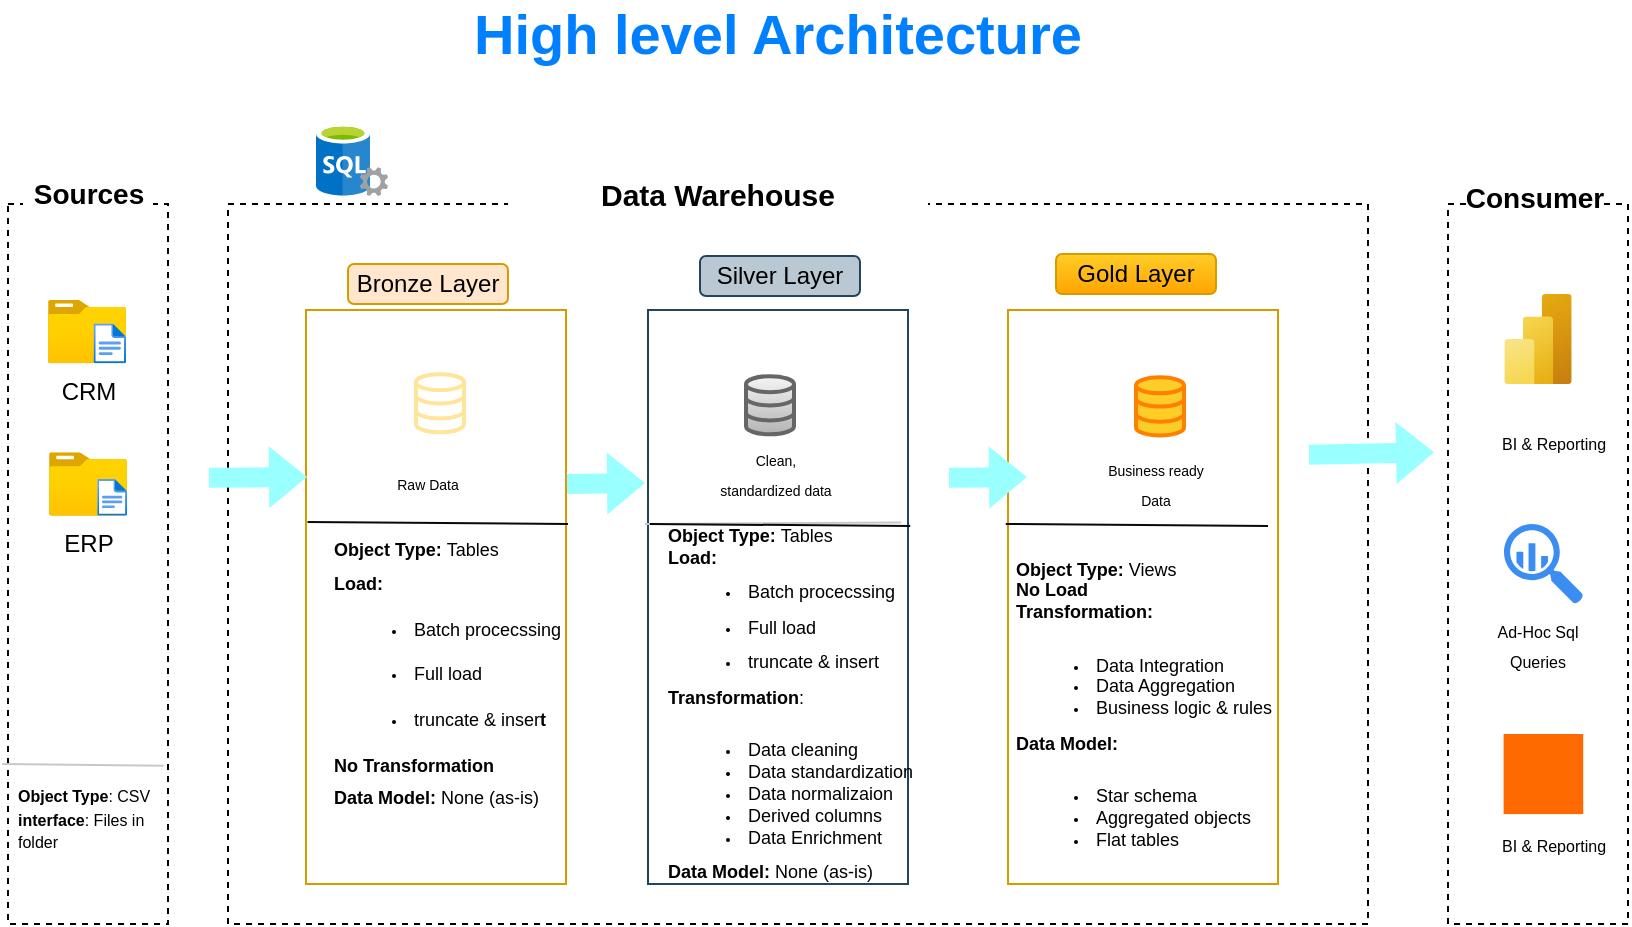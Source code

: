 <mxfile version="26.0.9" pages="4">
  <diagram name="Page-1" id="VS9SVlDifjyB2_VXTxJE">
    <mxGraphModel dx="2901" dy="681" grid="1" gridSize="10" guides="1" tooltips="1" connect="1" arrows="1" fold="1" page="1" pageScale="1" pageWidth="850" pageHeight="1100" math="0" shadow="0">
      <root>
        <mxCell id="0" />
        <mxCell id="1" parent="0" />
        <mxCell id="3EVo30xNVx7rOXCruz-y-1" value="&lt;b&gt;&lt;font style=&quot;font-size: 28px; color: rgb(0, 127, 255);&quot;&gt;High level Architecture&lt;/font&gt;&lt;/b&gt;" style="text;html=1;align=center;verticalAlign=middle;whiteSpace=wrap;rounded=0;" parent="1" vertex="1">
          <mxGeometry x="-830" y="60" width="350" height="30" as="geometry" />
        </mxCell>
        <mxCell id="3EVo30xNVx7rOXCruz-y-2" value="" style="rounded=0;whiteSpace=wrap;html=1;fillColor=none;dashed=1;" parent="1" vertex="1">
          <mxGeometry x="-1040" y="160" width="80" height="360" as="geometry" />
        </mxCell>
        <mxCell id="3EVo30xNVx7rOXCruz-y-4" value="&lt;font&gt;Sources&lt;/font&gt;" style="rounded=0;whiteSpace=wrap;html=1;strokeColor=none;" parent="1" vertex="1">
          <mxGeometry x="-1032.5" y="140" width="65" height="30" as="geometry" />
        </mxCell>
        <mxCell id="3EVo30xNVx7rOXCruz-y-5" value="" style="rounded=0;whiteSpace=wrap;html=1;fillColor=none;dashed=1;" parent="1" vertex="1">
          <mxGeometry x="-930" y="160" width="570" height="360" as="geometry" />
        </mxCell>
        <mxCell id="3EVo30xNVx7rOXCruz-y-6" value="&lt;font style=&quot;font-size: 15px;&quot;&gt;&lt;b style=&quot;&quot;&gt;Data Warehouse&lt;/b&gt;&lt;/font&gt;" style="rounded=0;whiteSpace=wrap;html=1;strokeColor=none;" parent="1" vertex="1">
          <mxGeometry x="-790" y="140" width="210" height="30" as="geometry" />
        </mxCell>
        <mxCell id="3EVo30xNVx7rOXCruz-y-9" value="" style="rounded=0;whiteSpace=wrap;html=1;fillColor=none;dashed=1;" parent="1" vertex="1">
          <mxGeometry x="-320" y="160" width="90" height="360" as="geometry" />
        </mxCell>
        <mxCell id="3EVo30xNVx7rOXCruz-y-10" value="&lt;font style=&quot;font-size: 14px;&quot;&gt;&lt;b style=&quot;&quot;&gt;Sources&lt;/b&gt;&lt;/font&gt;" style="rounded=0;whiteSpace=wrap;html=1;strokeColor=none;" parent="1" vertex="1">
          <mxGeometry x="-1032.5" y="140" width="65" height="30" as="geometry" />
        </mxCell>
        <mxCell id="3EVo30xNVx7rOXCruz-y-12" value="&lt;font style=&quot;font-size: 14px;&quot;&gt;&lt;b&gt;Consumer&lt;/b&gt;&lt;/font&gt;" style="rounded=0;whiteSpace=wrap;html=1;strokeColor=none;" parent="1" vertex="1">
          <mxGeometry x="-309.5" y="142" width="65" height="30" as="geometry" />
        </mxCell>
        <mxCell id="3EVo30xNVx7rOXCruz-y-13" value="Bronze Layer" style="rounded=1;whiteSpace=wrap;html=1;fillColor=#ffe6cc;strokeColor=#d79b00;" parent="1" vertex="1">
          <mxGeometry x="-870" y="190" width="80" height="20" as="geometry" />
        </mxCell>
        <mxCell id="3EVo30xNVx7rOXCruz-y-14" value="" style="rounded=1;whiteSpace=wrap;html=1;fillColor=none;strokeColor=#d79b00;arcSize=0;" parent="1" vertex="1">
          <mxGeometry x="-891" y="213" width="130" height="287" as="geometry" />
        </mxCell>
        <mxCell id="3EVo30xNVx7rOXCruz-y-17" value="Silver Layer" style="rounded=1;whiteSpace=wrap;html=1;fillColor=#bac8d3;strokeColor=#23445d;" parent="1" vertex="1">
          <mxGeometry x="-694" y="186" width="80" height="20" as="geometry" />
        </mxCell>
        <mxCell id="3EVo30xNVx7rOXCruz-y-18" value="" style="rounded=1;whiteSpace=wrap;html=1;fillColor=none;strokeColor=#23445d;arcSize=0;" parent="1" vertex="1">
          <mxGeometry x="-720" y="213" width="130" height="287" as="geometry" />
        </mxCell>
        <mxCell id="3EVo30xNVx7rOXCruz-y-19" value="Gold Layer" style="rounded=1;whiteSpace=wrap;html=1;fillColor=#ffcd28;strokeColor=#d79b00;gradientColor=#ffa500;" parent="1" vertex="1">
          <mxGeometry x="-516" y="185" width="80" height="20" as="geometry" />
        </mxCell>
        <mxCell id="3EVo30xNVx7rOXCruz-y-20" value="" style="rounded=1;whiteSpace=wrap;html=1;fillColor=none;strokeColor=#d79b00;arcSize=0;gradientColor=#ffa500;" parent="1" vertex="1">
          <mxGeometry x="-540" y="213" width="135" height="287" as="geometry" />
        </mxCell>
        <mxCell id="3EVo30xNVx7rOXCruz-y-21" value="CRM" style="image;aspect=fixed;html=1;points=[];align=center;fontSize=12;image=img/lib/azure2/general/Folder_Blank.svg;" parent="1" vertex="1">
          <mxGeometry x="-1020" y="208" width="39" height="31.65" as="geometry" />
        </mxCell>
        <mxCell id="3EVo30xNVx7rOXCruz-y-23" value="" style="image;aspect=fixed;html=1;points=[];align=center;fontSize=12;image=img/lib/azure2/general/File.svg;" parent="1" vertex="1">
          <mxGeometry x="-997.23" y="219.65" width="16.23" height="20" as="geometry" />
        </mxCell>
        <mxCell id="3EVo30xNVx7rOXCruz-y-24" value="ERP&lt;div&gt;&lt;br&gt;&lt;/div&gt;" style="image;aspect=fixed;html=1;points=[];align=center;fontSize=12;image=img/lib/azure2/general/Folder_Blank.svg;" parent="1" vertex="1">
          <mxGeometry x="-1019.5" y="284.17" width="39" height="31.65" as="geometry" />
        </mxCell>
        <mxCell id="3EVo30xNVx7rOXCruz-y-25" value="" style="image;aspect=fixed;html=1;points=[];align=center;fontSize=12;image=img/lib/azure2/general/File.svg;" parent="1" vertex="1">
          <mxGeometry x="-995.39" y="297.47" width="14.89" height="18.35" as="geometry" />
        </mxCell>
        <mxCell id="3EVo30xNVx7rOXCruz-y-26" value="" style="endArrow=none;html=1;rounded=0;strokeColor=#C8C8C8;entryX=1.05;entryY=0.669;entryDx=0;entryDy=0;entryPerimeter=0;" parent="1" edge="1">
          <mxGeometry width="50" height="50" relative="1" as="geometry">
            <mxPoint x="-1042.87" y="440" as="sourcePoint" />
            <mxPoint x="-962.12" y="440.84" as="targetPoint" />
          </mxGeometry>
        </mxCell>
        <mxCell id="3EVo30xNVx7rOXCruz-y-27" value="&lt;font style=&quot;line-height: 90%; font-size: 8px;&quot;&gt;&lt;b style=&quot;&quot;&gt;Object Type&lt;/b&gt;: CSV&lt;/font&gt;&lt;div style=&quot;line-height: 90%;&quot;&gt;&lt;font style=&quot;line-height: 90%; font-size: 8px;&quot;&gt;&lt;b style=&quot;&quot;&gt;interface&lt;/b&gt;: Files in folder&lt;/font&gt;&lt;/div&gt;" style="text;html=1;align=left;verticalAlign=middle;whiteSpace=wrap;rounded=0;" parent="1" vertex="1">
          <mxGeometry x="-1037.5" y="450" width="70" height="30" as="geometry" />
        </mxCell>
        <mxCell id="3EVo30xNVx7rOXCruz-y-29" value="" style="html=1;verticalLabelPosition=bottom;align=center;labelBackgroundColor=#ffffff;verticalAlign=top;strokeWidth=2;strokeColor=#FFE599;shadow=0;dashed=0;shape=mxgraph.ios7.icons.data;" parent="1" vertex="1">
          <mxGeometry x="-836" y="245.07" width="24" height="29.1" as="geometry" />
        </mxCell>
        <mxCell id="3EVo30xNVx7rOXCruz-y-30" value="" style="html=1;verticalLabelPosition=bottom;align=center;labelBackgroundColor=#ffffff;verticalAlign=top;strokeWidth=2;strokeColor=#666666;shadow=0;dashed=0;shape=mxgraph.ios7.icons.data;fillColor=#f5f5f5;gradientColor=#b3b3b3;" parent="1" vertex="1">
          <mxGeometry x="-671" y="246.07" width="24" height="29.1" as="geometry" />
        </mxCell>
        <mxCell id="3EVo30xNVx7rOXCruz-y-31" value="" style="html=1;verticalLabelPosition=bottom;align=center;labelBackgroundColor=#ffffff;verticalAlign=top;strokeWidth=2;strokeColor=#FF8000;shadow=0;dashed=0;shape=mxgraph.ios7.icons.data;fillColor=#ffcd28;gradientColor=none;" parent="1" vertex="1">
          <mxGeometry x="-476" y="246.65" width="24" height="29.1" as="geometry" />
        </mxCell>
        <mxCell id="3EVo30xNVx7rOXCruz-y-32" value="" style="shape=flexArrow;endArrow=classic;html=1;rounded=0;fillColor=#99FFFF;strokeColor=none;" parent="1" edge="1">
          <mxGeometry width="50" height="50" relative="1" as="geometry">
            <mxPoint x="-940" y="296.94" as="sourcePoint" />
            <mxPoint x="-890" y="296.47" as="targetPoint" />
          </mxGeometry>
        </mxCell>
        <mxCell id="3EVo30xNVx7rOXCruz-y-33" value="" style="shape=flexArrow;endArrow=classic;html=1;rounded=0;fillColor=#99FFFF;strokeColor=none;" parent="1" edge="1">
          <mxGeometry width="50" height="50" relative="1" as="geometry">
            <mxPoint x="-761" y="299.97" as="sourcePoint" />
            <mxPoint x="-721" y="299.5" as="targetPoint" />
          </mxGeometry>
        </mxCell>
        <mxCell id="3EVo30xNVx7rOXCruz-y-36" value="&lt;font style=&quot;font-size: 7px;&quot;&gt;Clean, standardized data&lt;/font&gt;" style="text;html=1;align=center;verticalAlign=middle;whiteSpace=wrap;rounded=0;" parent="1" vertex="1">
          <mxGeometry x="-686" y="279.17" width="60" height="30" as="geometry" />
        </mxCell>
        <mxCell id="3EVo30xNVx7rOXCruz-y-37" value="&lt;font style=&quot;font-size: 7px;&quot;&gt;Raw Data&lt;/font&gt;" style="text;html=1;align=center;verticalAlign=middle;whiteSpace=wrap;rounded=0;" parent="1" vertex="1">
          <mxGeometry x="-860" y="284.17" width="60" height="30" as="geometry" />
        </mxCell>
        <mxCell id="3EVo30xNVx7rOXCruz-y-38" value="&lt;font style=&quot;font-size: 7px;&quot;&gt;Business ready Data&lt;/font&gt;" style="text;html=1;align=center;verticalAlign=middle;whiteSpace=wrap;rounded=0;" parent="1" vertex="1">
          <mxGeometry x="-496" y="284.17" width="60" height="30" as="geometry" />
        </mxCell>
        <mxCell id="3EVo30xNVx7rOXCruz-y-39" value="" style="shape=flexArrow;endArrow=classic;html=1;rounded=0;fillColor=#99FFFF;strokeColor=none;entryX=1.008;entryY=0.359;entryDx=0;entryDy=0;entryPerimeter=0;" parent="1" edge="1">
          <mxGeometry width="50" height="50" relative="1" as="geometry">
            <mxPoint x="-390" y="285.4" as="sourcePoint" />
            <mxPoint x="-326.48" y="284.17" as="targetPoint" />
          </mxGeometry>
        </mxCell>
        <mxCell id="3EVo30xNVx7rOXCruz-y-42" value="" style="shape=flexArrow;endArrow=classic;html=1;rounded=0;fillColor=#99FFFF;strokeColor=none;" parent="1" edge="1">
          <mxGeometry width="50" height="50" relative="1" as="geometry">
            <mxPoint x="-570" y="296.94" as="sourcePoint" />
            <mxPoint x="-530" y="296.47" as="targetPoint" />
          </mxGeometry>
        </mxCell>
        <mxCell id="3EVo30xNVx7rOXCruz-y-43" value="" style="endArrow=none;html=1;rounded=0;strokeColor=#090909;strokeWidth=1;" parent="1" edge="1">
          <mxGeometry width="50" height="50" relative="1" as="geometry">
            <mxPoint x="-890.25" y="319" as="sourcePoint" />
            <mxPoint x="-760" y="320" as="targetPoint" />
          </mxGeometry>
        </mxCell>
        <mxCell id="3EVo30xNVx7rOXCruz-y-44" value="&lt;h6 style=&quot;line-height: 180%;&quot;&gt;&lt;font style=&quot;font-size: 9px;&quot;&gt;&lt;font style=&quot;line-height: 180%;&quot;&gt;&lt;b style=&quot;&quot;&gt;Object Type&lt;/b&gt;: &lt;span style=&quot;font-weight: normal;&quot;&gt;Tables&lt;/span&gt;&lt;/font&gt;&lt;b style=&quot;background-color: transparent; color: light-dark(rgb(0, 0, 0), rgb(255, 255, 255));&quot;&gt;&lt;font&gt;&lt;br&gt;&lt;/font&gt;&lt;/b&gt;&lt;b style=&quot;&quot;&gt;&lt;font style=&quot;line-height: 180%;&quot;&gt;Load:&lt;/font&gt;&lt;/b&gt;&lt;/font&gt;&lt;ul&gt;&lt;li&gt;&lt;span style=&quot;background-color: transparent; color: light-dark(rgb(0, 0, 0), rgb(255, 255, 255)); font-weight: normal;&quot;&gt;&lt;font style=&quot;line-height: 180%; font-size: 9px;&quot;&gt;Batch procecssing&lt;/font&gt;&lt;/span&gt;&lt;/li&gt;&lt;/ul&gt;&lt;ul&gt;&lt;li&gt;&lt;span style=&quot;background-color: transparent; color: light-dark(rgb(0, 0, 0), rgb(255, 255, 255)); font-weight: normal;&quot;&gt;&lt;font style=&quot;line-height: 180%; font-size: 9px;&quot;&gt;Full load&lt;/font&gt;&lt;/span&gt;&lt;/li&gt;&lt;/ul&gt;&lt;ul&gt;&lt;li&gt;&lt;span style=&quot;background-color: transparent; color: light-dark(rgb(0, 0, 0), rgb(255, 255, 255));&quot;&gt;&lt;font style=&quot;line-height: 180%; font-size: 9px;&quot;&gt;&lt;span style=&quot;font-weight: normal;&quot;&gt;truncate &amp;amp; inser&lt;/span&gt;t&lt;/font&gt;&lt;/span&gt;&lt;/li&gt;&lt;/ul&gt;&lt;font style=&quot;font-size: 9px;&quot;&gt;&lt;font style=&quot;line-height: 180%;&quot;&gt;&lt;b style=&quot;background-color: transparent; color: light-dark(rgb(0, 0, 0), rgb(255, 255, 255));&quot;&gt;No Transformation&lt;br&gt;&lt;/b&gt;&lt;/font&gt;&lt;span style=&quot;background-color: transparent; color: light-dark(rgb(0, 0, 0), rgb(255, 255, 255));&quot;&gt;&lt;font style=&quot;line-height: 180%;&quot;&gt;Data Model: &lt;span style=&quot;font-weight: normal;&quot;&gt;None (as-is)&lt;/span&gt;&lt;span style=&quot;font-weight: bold; white-space: pre;&quot;&gt;&#x9;&lt;/span&gt;&lt;/font&gt;&lt;/span&gt;&lt;/font&gt;&lt;/h6&gt;" style="text;html=1;align=left;verticalAlign=middle;whiteSpace=wrap;rounded=0;spacing=-7;labelPosition=center;verticalLabelPosition=middle;fontSize=10;" parent="1" vertex="1">
          <mxGeometry x="-870" y="380" width="341" height="30" as="geometry" />
        </mxCell>
        <mxCell id="3EVo30xNVx7rOXCruz-y-45" value="" style="endArrow=none;html=1;rounded=0;strokeColor=#C8C8C8;entryX=0.974;entryY=0.384;entryDx=0;entryDy=0;entryPerimeter=0;" parent="1" edge="1">
          <mxGeometry width="50" height="50" relative="1" as="geometry">
            <mxPoint x="-721.55" y="320" as="sourcePoint" />
            <mxPoint x="-593.38" y="319.208" as="targetPoint" />
          </mxGeometry>
        </mxCell>
        <mxCell id="3EVo30xNVx7rOXCruz-y-53" value="&lt;h6&gt;&lt;font style=&quot;font-size: 9px;&quot;&gt;&lt;font style=&quot;&quot;&gt;Object Type: &lt;span style=&quot;font-weight: normal;&quot;&gt;Tables&lt;/span&gt;&lt;/font&gt;&lt;b style=&quot;background-color: transparent; color: light-dark(rgb(0, 0, 0), rgb(255, 255, 255));&quot;&gt;&lt;font&gt;&lt;br&gt;&lt;/font&gt;&lt;/b&gt;&lt;b style=&quot;&quot;&gt;&lt;font&gt;Load:&lt;/font&gt;&lt;/b&gt;&lt;/font&gt;&lt;ul&gt;&lt;li&gt;&lt;span style=&quot;background-color: transparent; color: light-dark(rgb(0, 0, 0), rgb(255, 255, 255)); font-weight: normal;&quot;&gt;&lt;font style=&quot;font-size: 9px;&quot;&gt;Batch procecssing&lt;/font&gt;&lt;/span&gt;&lt;/li&gt;&lt;/ul&gt;&lt;ul&gt;&lt;li&gt;&lt;span style=&quot;background-color: transparent; color: light-dark(rgb(0, 0, 0), rgb(255, 255, 255)); font-weight: normal;&quot;&gt;&lt;font style=&quot;font-size: 9px;&quot;&gt;Full load&lt;/font&gt;&lt;/span&gt;&lt;/li&gt;&lt;/ul&gt;&lt;ul&gt;&lt;li&gt;&lt;span style=&quot;background-color: transparent; color: light-dark(rgb(0, 0, 0), rgb(255, 255, 255)); font-weight: normal;&quot;&gt;&lt;font style=&quot;font-size: 9px;&quot;&gt;truncate &amp;amp; insert&lt;/font&gt;&lt;/span&gt;&lt;/li&gt;&lt;/ul&gt;&lt;font&gt;&lt;font style=&quot;font-size: 9px;&quot;&gt;&lt;span style=&quot;background-color: transparent; color: light-dark(rgb(0, 0, 0), rgb(255, 255, 255));&quot;&gt;Transformation&lt;/span&gt;&lt;span style=&quot;background-color: transparent; color: light-dark(rgb(0, 0, 0), rgb(255, 255, 255)); font-weight: normal;&quot;&gt;:&lt;/span&gt;&lt;/font&gt;&lt;/font&gt;&lt;/h6&gt;&lt;h6&gt;&lt;ul&gt;&lt;li&gt;&lt;font&gt;&lt;font style=&quot;font-size: 9px;&quot;&gt;&lt;span style=&quot;background-color: transparent; color: light-dark(rgb(0, 0, 0), rgb(255, 255, 255)); font-weight: normal;&quot;&gt;Data cleaning&lt;/span&gt;&lt;/font&gt;&lt;/font&gt;&lt;/li&gt;&lt;li&gt;&lt;span style=&quot;font-weight: normal;&quot;&gt;&lt;font style=&quot;font-size: 9px;&quot;&gt;Data standardization&lt;/font&gt;&lt;/span&gt;&lt;/li&gt;&lt;li&gt;&lt;span style=&quot;font-weight: normal;&quot;&gt;&lt;font style=&quot;font-size: 9px;&quot;&gt;Data normalizaion&lt;/font&gt;&lt;/span&gt;&lt;/li&gt;&lt;li&gt;&lt;span style=&quot;font-weight: normal;&quot;&gt;&lt;font style=&quot;font-size: 9px;&quot;&gt;Derived columns&lt;/font&gt;&lt;/span&gt;&lt;/li&gt;&lt;li&gt;&lt;span style=&quot;font-weight: normal;&quot;&gt;&lt;font style=&quot;font-size: 9px;&quot;&gt;Data Enrichment&lt;/font&gt;&lt;/span&gt;&lt;/li&gt;&lt;/ul&gt;&lt;font&gt;&lt;span style=&quot;background-color: transparent; color: light-dark(rgb(0, 0, 0), rgb(255, 255, 255));&quot;&gt;&lt;font style=&quot;font-size: 9px;&quot;&gt;Data Model: &lt;span style=&quot;font-weight: normal;&quot;&gt;None (as-is)&lt;/span&gt;&lt;span style=&quot;font-weight: bold; white-space: pre;&quot;&gt;&#x9;&lt;/span&gt;&lt;/font&gt;&lt;/span&gt;&lt;/font&gt;&lt;/h6&gt;" style="text;html=1;align=left;verticalAlign=middle;whiteSpace=wrap;rounded=0;spacing=0;labelPosition=center;verticalLabelPosition=middle;fontSize=10;" parent="1" vertex="1">
          <mxGeometry x="-710" y="410" width="300" as="geometry" />
        </mxCell>
        <mxCell id="3EVo30xNVx7rOXCruz-y-54" value="&lt;h6&gt;&lt;font style=&quot;font-size: 9px;&quot;&gt;&lt;font&gt;&lt;font&gt;&lt;b&gt;Object Type&lt;/b&gt;: &lt;span style=&quot;font-weight: normal;&quot;&gt;Views&lt;/span&gt;&lt;/font&gt;&lt;span style=&quot;background-color: transparent; color: light-dark(rgb(0, 0, 0), rgb(255, 255, 255)); font-weight: normal;&quot;&gt;&lt;font style=&quot;&quot;&gt;&lt;br&gt;&lt;/font&gt;&lt;/span&gt;No Load&lt;br&gt;&lt;/font&gt;&lt;font&gt;&lt;font&gt;&lt;b style=&quot;background-color: transparent; color: light-dark(rgb(0, 0, 0), rgb(255, 255, 255));&quot;&gt;Transformation:&lt;/b&gt;&lt;/font&gt;&lt;/font&gt;&lt;/font&gt;&lt;/h6&gt;&lt;h6&gt;&lt;ul&gt;&lt;li&gt;&lt;font&gt;&lt;font style=&quot;font-size: 9px;&quot;&gt;&lt;span style=&quot;background-color: transparent; color: light-dark(rgb(0, 0, 0), rgb(255, 255, 255)); font-weight: normal;&quot;&gt;Data Integration&lt;/span&gt;&lt;/font&gt;&lt;/font&gt;&lt;/li&gt;&lt;li&gt;&lt;font&gt;&lt;font style=&quot;font-size: 9px;&quot;&gt;&lt;span style=&quot;background-color: transparent; color: light-dark(rgb(0, 0, 0), rgb(255, 255, 255)); font-weight: normal;&quot;&gt;Data Aggregation&lt;/span&gt;&lt;/font&gt;&lt;/font&gt;&lt;/li&gt;&lt;li&gt;&lt;font&gt;&lt;font style=&quot;font-size: 9px;&quot;&gt;&lt;span style=&quot;background-color: transparent; color: light-dark(rgb(0, 0, 0), rgb(255, 255, 255)); font-weight: normal;&quot;&gt;Business logic &amp;amp; rules&lt;/span&gt;&lt;/font&gt;&lt;/font&gt;&lt;/li&gt;&lt;/ul&gt;&lt;font&gt;&lt;b style=&quot;background-color: transparent; color: light-dark(rgb(0, 0, 0), rgb(255, 255, 255));&quot;&gt;&lt;font style=&quot;font-size: 9px;&quot;&gt;Data Model:&amp;nbsp;&lt;/font&gt;&lt;/b&gt;&lt;/font&gt;&lt;/h6&gt;&lt;h6&gt;&lt;ul&gt;&lt;li&gt;&lt;font&gt;&lt;span style=&quot;background-color: transparent; color: light-dark(rgb(0, 0, 0), rgb(255, 255, 255)); font-weight: normal;&quot;&gt;&lt;font style=&quot;font-size: 9px;&quot;&gt;Star schema&lt;/font&gt;&lt;/span&gt;&lt;/font&gt;&lt;/li&gt;&lt;li&gt;&lt;font&gt;&lt;span style=&quot;background-color: transparent; color: light-dark(rgb(0, 0, 0), rgb(255, 255, 255)); font-weight: normal;&quot;&gt;&lt;font style=&quot;font-size: 9px;&quot;&gt;Aggregated objects&lt;/font&gt;&lt;/span&gt;&lt;/font&gt;&lt;/li&gt;&lt;li&gt;&lt;font&gt;&lt;span style=&quot;background-color: transparent; color: light-dark(rgb(0, 0, 0), rgb(255, 255, 255));&quot;&gt;&lt;font style=&quot;font-size: 9px;&quot;&gt;&lt;span style=&quot;font-weight: normal;&quot;&gt;Flat tables&lt;/span&gt;&lt;span style=&quot;font-weight: bold; white-space: pre;&quot;&gt;&#x9;&lt;/span&gt;&lt;/font&gt;&lt;/span&gt;&lt;/font&gt;&lt;/li&gt;&lt;/ul&gt;&lt;/h6&gt;" style="text;html=1;align=left;verticalAlign=middle;whiteSpace=wrap;rounded=0;spacing=-7;labelPosition=center;verticalLabelPosition=middle;fontSize=10;" parent="1" vertex="1">
          <mxGeometry x="-529" y="402.5" width="155" height="15" as="geometry" />
        </mxCell>
        <mxCell id="3EVo30xNVx7rOXCruz-y-55" value="" style="image;aspect=fixed;html=1;points=[];align=center;fontSize=12;image=img/lib/azure2/analytics/Power_BI_Embedded.svg;" parent="1" vertex="1">
          <mxGeometry x="-291.87" y="205" width="33.75" height="45" as="geometry" />
        </mxCell>
        <mxCell id="3EVo30xNVx7rOXCruz-y-58" value="" style="image;sketch=0;aspect=fixed;html=1;points=[];align=center;fontSize=12;image=img/lib/mscae/SQL_Servers.svg;" parent="1" vertex="1">
          <mxGeometry x="-886" y="120" width="36" height="36" as="geometry" />
        </mxCell>
        <mxCell id="3EVo30xNVx7rOXCruz-y-59" value="&lt;font style=&quot;font-size: 8px;&quot;&gt;Ad-Hoc Sql Queries&lt;/font&gt;" style="text;html=1;align=center;verticalAlign=middle;whiteSpace=wrap;rounded=0;" parent="1" vertex="1">
          <mxGeometry x="-305" y="365" width="60" height="30" as="geometry" />
        </mxCell>
        <mxCell id="3EVo30xNVx7rOXCruz-y-61" value="" style="points=[];aspect=fixed;html=1;align=center;shadow=0;dashed=0;fillColor=#FF6A00;strokeColor=none;shape=mxgraph.alibaba_cloud.machine_learning;" parent="1" vertex="1">
          <mxGeometry x="-292.2" y="425" width="39.81" height="40.05" as="geometry" />
        </mxCell>
        <mxCell id="3EVo30xNVx7rOXCruz-y-62" value="&lt;font style=&quot;font-size: 8px;&quot;&gt;BI &amp;amp; Reporting&lt;/font&gt;" style="text;html=1;align=center;verticalAlign=middle;whiteSpace=wrap;rounded=0;" parent="1" vertex="1">
          <mxGeometry x="-297.5" y="264.17" width="60" height="30" as="geometry" />
        </mxCell>
        <mxCell id="3EVo30xNVx7rOXCruz-y-63" value="&lt;font style=&quot;font-size: 8px;&quot;&gt;BI &amp;amp; Reporting&lt;/font&gt;" style="text;html=1;align=center;verticalAlign=middle;whiteSpace=wrap;rounded=0;" parent="1" vertex="1">
          <mxGeometry x="-297.5" y="465.05" width="60" height="30" as="geometry" />
        </mxCell>
        <mxCell id="3EVo30xNVx7rOXCruz-y-65" value="" style="sketch=0;html=1;aspect=fixed;strokeColor=none;shadow=0;fillColor=#3B8DF1;verticalAlign=top;labelPosition=center;verticalLabelPosition=bottom;shape=mxgraph.gcp2.big_query" parent="1" vertex="1">
          <mxGeometry x="-291.99" y="320" width="39.6" height="40" as="geometry" />
        </mxCell>
        <mxCell id="QQw6IiwXCZkshYvqivnf-3" value="" style="endArrow=none;html=1;rounded=0;strokeColor=#090909;strokeWidth=1;" parent="1" edge="1">
          <mxGeometry width="50" height="50" relative="1" as="geometry">
            <mxPoint x="-719.12" y="320" as="sourcePoint" />
            <mxPoint x="-588.87" y="321" as="targetPoint" />
          </mxGeometry>
        </mxCell>
        <mxCell id="QQw6IiwXCZkshYvqivnf-4" value="" style="endArrow=none;html=1;rounded=0;strokeColor=#090909;strokeWidth=1;" parent="1" edge="1">
          <mxGeometry width="50" height="50" relative="1" as="geometry">
            <mxPoint x="-541.12" y="320" as="sourcePoint" />
            <mxPoint x="-410" y="321" as="targetPoint" />
          </mxGeometry>
        </mxCell>
      </root>
    </mxGraphModel>
  </diagram>
  <diagram id="rrG5_jkTzCbw9Kfb8FLy" name="Page-2">
    <mxGraphModel dx="2378" dy="431" grid="1" gridSize="10" guides="1" tooltips="1" connect="1" arrows="1" fold="1" page="1" pageScale="1" pageWidth="850" pageHeight="1100" math="0" shadow="0">
      <root>
        <mxCell id="0" />
        <mxCell id="1" parent="0" />
        <mxCell id="M5eLENsFEGaG8wFkz2WI-13" value="" style="endArrow=classic;html=1;rounded=0;jumpStyle=gap;" edge="1" parent="1">
          <mxGeometry width="50" height="50" relative="1" as="geometry">
            <mxPoint x="-670" y="225" as="sourcePoint" />
            <mxPoint x="-600" y="260" as="targetPoint" />
          </mxGeometry>
        </mxCell>
        <mxCell id="M5eLENsFEGaG8wFkz2WI-14" value="" style="endArrow=classic;html=1;rounded=0;entryX=0.077;entryY=0.838;entryDx=0;entryDy=0;entryPerimeter=0;jumpStyle=gap;" edge="1" parent="1" source="O7JWvmTa-TC-UTub_hC8-86" target="M5eLENsFEGaG8wFkz2WI-5">
          <mxGeometry width="50" height="50" relative="1" as="geometry">
            <mxPoint x="-670" y="361.26" as="sourcePoint" />
            <mxPoint x="-595" y="306.313" as="targetPoint" />
          </mxGeometry>
        </mxCell>
        <mxCell id="M5eLENsFEGaG8wFkz2WI-15" value="" style="endArrow=classic;html=1;rounded=0;jumpStyle=gap;" edge="1" parent="1">
          <mxGeometry width="50" height="50" relative="1" as="geometry">
            <mxPoint x="-665" y="314.17" as="sourcePoint" />
            <mxPoint x="-600" y="260" as="targetPoint" />
          </mxGeometry>
        </mxCell>
        <mxCell id="M5eLENsFEGaG8wFkz2WI-17" value="" style="endArrow=classic;html=1;rounded=0;entryX=0.077;entryY=0.646;entryDx=0;entryDy=0;entryPerimeter=0;jumpStyle=gap;" edge="1" parent="1" target="M5eLENsFEGaG8wFkz2WI-5">
          <mxGeometry width="50" height="50" relative="1" as="geometry">
            <mxPoint x="-670" y="250" as="sourcePoint" />
            <mxPoint x="-590" y="280" as="targetPoint" />
          </mxGeometry>
        </mxCell>
        <mxCell id="M5eLENsFEGaG8wFkz2WI-18" value="" style="endArrow=classic;html=1;rounded=0;jumpStyle=gap;" edge="1" parent="1">
          <mxGeometry width="50" height="50" relative="1" as="geometry">
            <mxPoint x="-670" y="339.24" as="sourcePoint" />
            <mxPoint x="-600" y="270" as="targetPoint" />
          </mxGeometry>
        </mxCell>
        <mxCell id="M5eLENsFEGaG8wFkz2WI-12" value="" style="endArrow=classic;html=1;rounded=0;entryX=0.25;entryY=1;entryDx=0;entryDy=0;jumpStyle=gap;" edge="1" parent="1" target="M5eLENsFEGaG8wFkz2WI-3">
          <mxGeometry width="50" height="50" relative="1" as="geometry">
            <mxPoint x="-665" y="195" as="sourcePoint" />
            <mxPoint x="-615" y="145" as="targetPoint" />
          </mxGeometry>
        </mxCell>
        <mxCell id="O7JWvmTa-TC-UTub_hC8-2" value="" style="rounded=0;whiteSpace=wrap;html=1;fillColor=none;dashed=1;" parent="1" vertex="1">
          <mxGeometry x="-1040" y="154.17" width="80" height="250" as="geometry" />
        </mxCell>
        <mxCell id="O7JWvmTa-TC-UTub_hC8-3" value="&lt;font&gt;Sources&lt;/font&gt;" style="rounded=0;whiteSpace=wrap;html=1;strokeColor=none;" parent="1" vertex="1">
          <mxGeometry x="-1032.5" y="140" width="65" height="30" as="geometry" />
        </mxCell>
        <mxCell id="O7JWvmTa-TC-UTub_hC8-7" value="&lt;font style=&quot;font-size: 14px;&quot;&gt;&lt;b style=&quot;&quot;&gt;Sources&lt;/b&gt;&lt;/font&gt;" style="rounded=0;whiteSpace=wrap;html=1;strokeColor=none;" parent="1" vertex="1">
          <mxGeometry x="-1032.5" y="140" width="65" height="30" as="geometry" />
        </mxCell>
        <mxCell id="O7JWvmTa-TC-UTub_hC8-9" value="Bronze Layer" style="rounded=1;whiteSpace=wrap;html=1;fillColor=#ffe6cc;strokeColor=#d79b00;" parent="1" vertex="1">
          <mxGeometry x="-875" y="145" width="80" height="20" as="geometry" />
        </mxCell>
        <mxCell id="O7JWvmTa-TC-UTub_hC8-10" value="" style="rounded=1;whiteSpace=wrap;html=1;fillColor=none;strokeColor=#d79b00;arcSize=0;" parent="1" vertex="1">
          <mxGeometry x="-880" y="169.17" width="90" height="225.83" as="geometry" />
        </mxCell>
        <mxCell id="O7JWvmTa-TC-UTub_hC8-72" style="edgeStyle=orthogonalEdgeStyle;rounded=0;orthogonalLoop=1;jettySize=auto;html=1;entryX=0;entryY=0.5;entryDx=0;entryDy=0;" parent="1" source="O7JWvmTa-TC-UTub_hC8-17" target="O7JWvmTa-TC-UTub_hC8-66" edge="1">
          <mxGeometry relative="1" as="geometry" />
        </mxCell>
        <mxCell id="O7JWvmTa-TC-UTub_hC8-75" style="edgeStyle=orthogonalEdgeStyle;rounded=0;orthogonalLoop=1;jettySize=auto;html=1;entryX=0;entryY=0.75;entryDx=0;entryDy=0;" parent="1" source="O7JWvmTa-TC-UTub_hC8-17" target="O7JWvmTa-TC-UTub_hC8-68" edge="1">
          <mxGeometry relative="1" as="geometry" />
        </mxCell>
        <mxCell id="O7JWvmTa-TC-UTub_hC8-17" value="ERP&lt;div&gt;&lt;br&gt;&lt;/div&gt;" style="image;aspect=fixed;html=1;points=[];align=center;fontSize=12;image=img/lib/azure2/general/Folder_Blank.svg;" parent="1" vertex="1">
          <mxGeometry x="-1020" y="314.17" width="39" height="31.65" as="geometry" />
        </mxCell>
        <mxCell id="O7JWvmTa-TC-UTub_hC8-45" style="edgeStyle=orthogonalEdgeStyle;rounded=0;orthogonalLoop=1;jettySize=auto;html=1;exitX=0.5;exitY=1;exitDx=0;exitDy=0;" parent="1" source="O7JWvmTa-TC-UTub_hC8-2" target="O7JWvmTa-TC-UTub_hC8-2" edge="1">
          <mxGeometry relative="1" as="geometry" />
        </mxCell>
        <mxCell id="O7JWvmTa-TC-UTub_hC8-46" value="crm_sales_details" style="rounded=1;whiteSpace=wrap;html=1;fillColor=#ffe6cc;strokeColor=#d79b00;fontSize=9;" parent="1" vertex="1">
          <mxGeometry x="-875" y="184.65" width="80" height="20" as="geometry" />
        </mxCell>
        <mxCell id="j_RD5HQ7Ly_cl13d2VIO-3" style="edgeStyle=orthogonalEdgeStyle;rounded=0;orthogonalLoop=1;jettySize=auto;html=1;" parent="1" source="O7JWvmTa-TC-UTub_hC8-47" target="O7JWvmTa-TC-UTub_hC8-82" edge="1">
          <mxGeometry relative="1" as="geometry" />
        </mxCell>
        <mxCell id="O7JWvmTa-TC-UTub_hC8-47" value="crm_cust_infp" style="rounded=1;whiteSpace=wrap;html=1;fillColor=#ffe6cc;strokeColor=#d79b00;fontSize=9;" parent="1" vertex="1">
          <mxGeometry x="-875" y="215" width="80" height="20" as="geometry" />
        </mxCell>
        <mxCell id="O7JWvmTa-TC-UTub_hC8-48" value="crm_prd_info" style="rounded=1;whiteSpace=wrap;html=1;fillColor=#ffe6cc;strokeColor=#d79b00;fontSize=9;" parent="1" vertex="1">
          <mxGeometry x="-875" y="244.17" width="80" height="20" as="geometry" />
        </mxCell>
        <mxCell id="O7JWvmTa-TC-UTub_hC8-76" style="edgeStyle=orthogonalEdgeStyle;rounded=0;orthogonalLoop=1;jettySize=auto;html=1;entryX=0;entryY=0.5;entryDx=0;entryDy=0;" parent="1" source="O7JWvmTa-TC-UTub_hC8-15" target="O7JWvmTa-TC-UTub_hC8-46" edge="1">
          <mxGeometry relative="1" as="geometry" />
        </mxCell>
        <mxCell id="O7JWvmTa-TC-UTub_hC8-78" style="edgeStyle=orthogonalEdgeStyle;rounded=0;orthogonalLoop=1;jettySize=auto;html=1;entryX=0;entryY=0.75;entryDx=0;entryDy=0;" parent="1" source="O7JWvmTa-TC-UTub_hC8-15" target="O7JWvmTa-TC-UTub_hC8-48" edge="1">
          <mxGeometry relative="1" as="geometry" />
        </mxCell>
        <mxCell id="O7JWvmTa-TC-UTub_hC8-15" value="CRM" style="image;aspect=fixed;html=1;points=[];align=center;fontSize=12;image=img/lib/azure2/general/Folder_Blank.svg;" parent="1" vertex="1">
          <mxGeometry x="-1025.14" y="205" width="44.14" height="35.81" as="geometry" />
        </mxCell>
        <mxCell id="j_RD5HQ7Ly_cl13d2VIO-5" style="edgeStyle=orthogonalEdgeStyle;rounded=0;orthogonalLoop=1;jettySize=auto;html=1;" parent="1" source="O7JWvmTa-TC-UTub_hC8-66" target="O7JWvmTa-TC-UTub_hC8-84" edge="1">
          <mxGeometry relative="1" as="geometry" />
        </mxCell>
        <mxCell id="O7JWvmTa-TC-UTub_hC8-66" value="erp_cust_az12" style="rounded=1;whiteSpace=wrap;html=1;fillColor=#ffe6cc;strokeColor=#d79b00;fontSize=9;" parent="1" vertex="1">
          <mxGeometry x="-875" y="301.74" width="80" height="20" as="geometry" />
        </mxCell>
        <mxCell id="j_RD5HQ7Ly_cl13d2VIO-6" style="edgeStyle=orthogonalEdgeStyle;rounded=0;orthogonalLoop=1;jettySize=auto;html=1;" parent="1" source="O7JWvmTa-TC-UTub_hC8-67" target="O7JWvmTa-TC-UTub_hC8-85" edge="1">
          <mxGeometry relative="1" as="geometry" />
        </mxCell>
        <mxCell id="O7JWvmTa-TC-UTub_hC8-67" value="erp_loc_a101" style="rounded=1;whiteSpace=wrap;html=1;fillColor=#ffe6cc;strokeColor=#d79b00;fontSize=9;" parent="1" vertex="1">
          <mxGeometry x="-875" y="332.09" width="80" height="20" as="geometry" />
        </mxCell>
        <mxCell id="j_RD5HQ7Ly_cl13d2VIO-7" style="edgeStyle=orthogonalEdgeStyle;rounded=0;orthogonalLoop=1;jettySize=auto;html=1;" parent="1" source="O7JWvmTa-TC-UTub_hC8-68" target="O7JWvmTa-TC-UTub_hC8-86" edge="1">
          <mxGeometry relative="1" as="geometry" />
        </mxCell>
        <mxCell id="O7JWvmTa-TC-UTub_hC8-68" value="erp_px_cat_giv2" style="rounded=1;whiteSpace=wrap;html=1;fillColor=#ffe6cc;strokeColor=#d79b00;fontSize=9;" parent="1" vertex="1">
          <mxGeometry x="-875" y="361.26" width="80" height="20" as="geometry" />
        </mxCell>
        <mxCell id="O7JWvmTa-TC-UTub_hC8-73" style="edgeStyle=orthogonalEdgeStyle;rounded=0;orthogonalLoop=1;jettySize=auto;html=1;entryX=0.088;entryY=0.529;entryDx=0;entryDy=0;entryPerimeter=0;" parent="1" source="O7JWvmTa-TC-UTub_hC8-17" target="O7JWvmTa-TC-UTub_hC8-67" edge="1">
          <mxGeometry relative="1" as="geometry" />
        </mxCell>
        <mxCell id="O7JWvmTa-TC-UTub_hC8-77" style="edgeStyle=orthogonalEdgeStyle;rounded=0;orthogonalLoop=1;jettySize=auto;html=1;entryX=0.104;entryY=0.517;entryDx=0;entryDy=0;entryPerimeter=0;" parent="1" source="O7JWvmTa-TC-UTub_hC8-15" target="O7JWvmTa-TC-UTub_hC8-47" edge="1">
          <mxGeometry relative="1" as="geometry" />
        </mxCell>
        <mxCell id="O7JWvmTa-TC-UTub_hC8-79" value="Silver Layer" style="rounded=1;whiteSpace=wrap;html=1;fillColor=none;strokeColor=#99CCFF;" parent="1" vertex="1">
          <mxGeometry x="-745" y="145" width="80" height="20" as="geometry" />
        </mxCell>
        <mxCell id="O7JWvmTa-TC-UTub_hC8-80" value="" style="rounded=1;whiteSpace=wrap;html=1;fillColor=none;strokeColor=#99CCFF;arcSize=0;" parent="1" vertex="1">
          <mxGeometry x="-750" y="169.17" width="90" height="225.83" as="geometry" />
        </mxCell>
        <mxCell id="O7JWvmTa-TC-UTub_hC8-81" value="crm_sales_details" style="rounded=1;whiteSpace=wrap;html=1;fillColor=#dae8fc;strokeColor=#6c8ebf;fontSize=9;" parent="1" vertex="1">
          <mxGeometry x="-745" y="184.65" width="80" height="20" as="geometry" />
        </mxCell>
        <mxCell id="O7JWvmTa-TC-UTub_hC8-82" value="crm_cust_infp" style="rounded=1;whiteSpace=wrap;html=1;fillColor=#dae8fc;strokeColor=#6c8ebf;fontSize=9;" parent="1" vertex="1">
          <mxGeometry x="-745" y="215" width="80" height="20" as="geometry" />
        </mxCell>
        <mxCell id="O7JWvmTa-TC-UTub_hC8-83" value="crm_prd_info" style="rounded=1;whiteSpace=wrap;html=1;fillColor=#dae8fc;strokeColor=#6c8ebf;fontSize=9;" parent="1" vertex="1">
          <mxGeometry x="-745" y="240" width="80" height="21.17" as="geometry" />
        </mxCell>
        <mxCell id="O7JWvmTa-TC-UTub_hC8-84" value="erp_cust_az12" style="rounded=1;whiteSpace=wrap;html=1;fillColor=#dae8fc;strokeColor=#6c8ebf;fontSize=9;" parent="1" vertex="1">
          <mxGeometry x="-745" y="301.74" width="80" height="20" as="geometry" />
        </mxCell>
        <mxCell id="O7JWvmTa-TC-UTub_hC8-85" value="erp_loc_a101" style="rounded=1;whiteSpace=wrap;html=1;fillColor=#dae8fc;strokeColor=#6c8ebf;fontSize=9;" parent="1" vertex="1">
          <mxGeometry x="-745" y="332.09" width="80" height="20" as="geometry" />
        </mxCell>
        <mxCell id="O7JWvmTa-TC-UTub_hC8-86" value="erp_px_cat_giv2" style="rounded=1;whiteSpace=wrap;html=1;fillColor=#dae8fc;strokeColor=#6c8ebf;fontSize=9;" parent="1" vertex="1">
          <mxGeometry x="-745" y="361.26" width="80" height="20" as="geometry" />
        </mxCell>
        <mxCell id="j_RD5HQ7Ly_cl13d2VIO-1" value="&lt;font style=&quot;font-size: 30px;&quot;&gt;&lt;b&gt;DATA FLOW&lt;/b&gt;&lt;/font&gt;" style="text;html=1;align=center;verticalAlign=middle;whiteSpace=wrap;rounded=0;" parent="1" vertex="1">
          <mxGeometry x="-1041" y="10" width="341" height="30" as="geometry" />
        </mxCell>
        <mxCell id="j_RD5HQ7Ly_cl13d2VIO-2" style="edgeStyle=orthogonalEdgeStyle;rounded=0;orthogonalLoop=1;jettySize=auto;html=1;entryX=0.067;entryY=0.117;entryDx=0;entryDy=0;entryPerimeter=0;" parent="1" source="O7JWvmTa-TC-UTub_hC8-46" target="O7JWvmTa-TC-UTub_hC8-80" edge="1">
          <mxGeometry relative="1" as="geometry" />
        </mxCell>
        <mxCell id="j_RD5HQ7Ly_cl13d2VIO-4" style="edgeStyle=orthogonalEdgeStyle;rounded=0;orthogonalLoop=1;jettySize=auto;html=1;entryX=0.138;entryY=0.709;entryDx=0;entryDy=0;entryPerimeter=0;" parent="1" source="O7JWvmTa-TC-UTub_hC8-48" target="O7JWvmTa-TC-UTub_hC8-83" edge="1">
          <mxGeometry relative="1" as="geometry" />
        </mxCell>
        <mxCell id="M5eLENsFEGaG8wFkz2WI-1" value="Gold Layer" style="rounded=1;whiteSpace=wrap;html=1;fillColor=none;strokeColor=#ED9300;fontColor=#000000;gradientColor=none;" vertex="1" parent="1">
          <mxGeometry x="-605" y="140" width="80" height="20" as="geometry" />
        </mxCell>
        <mxCell id="M5eLENsFEGaG8wFkz2WI-2" value="" style="rounded=1;whiteSpace=wrap;html=1;fillColor=none;strokeColor=#ED9300;arcSize=0;fontColor=#000000;gradientColor=none;" vertex="1" parent="1">
          <mxGeometry x="-610" y="164.17" width="90" height="225.83" as="geometry" />
        </mxCell>
        <mxCell id="M5eLENsFEGaG8wFkz2WI-3" value="Fact_sales" style="rounded=1;whiteSpace=wrap;html=1;fillColor=#f0a30a;strokeColor=#BD7000;fontSize=9;fontColor=#000000;" vertex="1" parent="1">
          <mxGeometry x="-605" y="205" width="80" height="20" as="geometry" />
        </mxCell>
        <mxCell id="M5eLENsFEGaG8wFkz2WI-4" value="Dim_customer" style="rounded=1;whiteSpace=wrap;html=1;fillColor=#f0a30a;strokeColor=#BD7000;fontSize=9;fontColor=#000000;" vertex="1" parent="1">
          <mxGeometry x="-605" y="250" width="80" height="20" as="geometry" />
        </mxCell>
        <mxCell id="M5eLENsFEGaG8wFkz2WI-5" value="Dim_products" style="rounded=1;whiteSpace=wrap;html=1;fillColor=#f0a30a;strokeColor=#BD7000;fontSize=9;fontColor=#000000;" vertex="1" parent="1">
          <mxGeometry x="-605" y="293" width="80" height="21.17" as="geometry" />
        </mxCell>
      </root>
    </mxGraphModel>
  </diagram>
  <diagram id="02j3tgUqPHnAJmNKKzlF" name="Page-3">
    <mxGraphModel dx="1328" dy="837" grid="1" gridSize="10" guides="1" tooltips="1" connect="1" arrows="1" fold="1" page="1" pageScale="1" pageWidth="850" pageHeight="1100" math="0" shadow="0">
      <root>
        <mxCell id="0" />
        <mxCell id="1" parent="0" />
        <mxCell id="j7A36RZHBq8eRWHbShbb-37" value="" style="rounded=1;whiteSpace=wrap;html=1;fillColor=none;arcSize=5;" parent="1" vertex="1">
          <mxGeometry x="330" y="170" width="440" height="420" as="geometry" />
        </mxCell>
        <mxCell id="j7A36RZHBq8eRWHbShbb-1" value="crm_cust_info" style="swimlane;fontStyle=0;childLayout=stackLayout;horizontal=1;startSize=30;horizontalStack=0;resizeParent=1;resizeParentMax=0;resizeLast=0;collapsible=1;marginBottom=0;whiteSpace=wrap;html=1;rounded=1;fillColor=#d5e8d4;strokeColor=#82b366;fontSize=18;" parent="1" vertex="1">
          <mxGeometry x="130" y="420" width="140" height="110" as="geometry" />
        </mxCell>
        <mxCell id="j7A36RZHBq8eRWHbShbb-2" value="cst_id" style="text;strokeColor=none;fillColor=none;align=left;verticalAlign=middle;spacingLeft=4;spacingRight=4;overflow=hidden;points=[[0,0.5],[1,0.5]];portConstraint=eastwest;rotatable=0;whiteSpace=wrap;html=1;fontSize=18;" parent="j7A36RZHBq8eRWHbShbb-1" vertex="1">
          <mxGeometry y="30" width="140" height="40" as="geometry" />
        </mxCell>
        <mxCell id="j7A36RZHBq8eRWHbShbb-23" value="cst_key" style="text;strokeColor=none;fillColor=none;align=left;verticalAlign=middle;spacingLeft=4;spacingRight=4;overflow=hidden;points=[[0,0.5],[1,0.5]];portConstraint=eastwest;rotatable=0;whiteSpace=wrap;html=1;fontSize=18;" parent="j7A36RZHBq8eRWHbShbb-1" vertex="1">
          <mxGeometry y="70" width="140" height="40" as="geometry" />
        </mxCell>
        <mxCell id="j7A36RZHBq8eRWHbShbb-6" value="Customer information" style="text;html=1;align=center;verticalAlign=middle;whiteSpace=wrap;rounded=0;" parent="1" vertex="1">
          <mxGeometry x="135" y="390" width="130" height="30" as="geometry" />
        </mxCell>
        <mxCell id="j7A36RZHBq8eRWHbShbb-7" value="crm_prd_info" style="swimlane;fontStyle=0;childLayout=stackLayout;horizontal=1;startSize=30;horizontalStack=0;resizeParent=1;resizeParentMax=0;resizeLast=0;collapsible=1;marginBottom=0;whiteSpace=wrap;html=1;rounded=1;fillColor=#d5e8d4;strokeColor=#82b366;fontSize=18;" parent="1" vertex="1">
          <mxGeometry x="130" y="220" width="140" height="70" as="geometry" />
        </mxCell>
        <mxCell id="j7A36RZHBq8eRWHbShbb-8" value="prd_key" style="text;strokeColor=none;fillColor=none;align=left;verticalAlign=middle;spacingLeft=4;spacingRight=4;overflow=hidden;points=[[0,0.5],[1,0.5]];portConstraint=eastwest;rotatable=0;whiteSpace=wrap;html=1;fontSize=18;" parent="j7A36RZHBq8eRWHbShbb-7" vertex="1">
          <mxGeometry y="30" width="140" height="40" as="geometry" />
        </mxCell>
        <mxCell id="j7A36RZHBq8eRWHbShbb-9" value="current &amp;amp; history product information" style="text;html=1;align=center;verticalAlign=middle;whiteSpace=wrap;rounded=0;" parent="1" vertex="1">
          <mxGeometry x="140" y="180" width="120" height="30" as="geometry" />
        </mxCell>
        <mxCell id="j7A36RZHBq8eRWHbShbb-10" value="crm_cust_info" style="swimlane;fontStyle=0;childLayout=stackLayout;horizontal=1;startSize=30;horizontalStack=0;resizeParent=1;resizeParentMax=0;resizeLast=0;collapsible=1;marginBottom=0;whiteSpace=wrap;html=1;rounded=1;fillColor=#d5e8d4;strokeColor=#82b366;fontSize=18;" parent="1" vertex="1">
          <mxGeometry x="-140" y="280" width="140" height="110" as="geometry" />
        </mxCell>
        <mxCell id="j7A36RZHBq8eRWHbShbb-11" value="prd_key" style="text;strokeColor=none;fillColor=none;align=left;verticalAlign=middle;spacingLeft=4;spacingRight=4;overflow=hidden;points=[[0,0.5],[1,0.5]];portConstraint=eastwest;rotatable=0;whiteSpace=wrap;html=1;fontSize=18;" parent="j7A36RZHBq8eRWHbShbb-10" vertex="1">
          <mxGeometry y="30" width="140" height="40" as="geometry" />
        </mxCell>
        <mxCell id="j7A36RZHBq8eRWHbShbb-15" value="cst_id" style="text;strokeColor=none;fillColor=none;align=left;verticalAlign=middle;spacingLeft=4;spacingRight=4;overflow=hidden;points=[[0,0.5],[1,0.5]];portConstraint=eastwest;rotatable=0;whiteSpace=wrap;html=1;fontSize=18;" parent="j7A36RZHBq8eRWHbShbb-10" vertex="1">
          <mxGeometry y="70" width="140" height="40" as="geometry" />
        </mxCell>
        <mxCell id="j7A36RZHBq8eRWHbShbb-12" value="customers &amp;amp; product transaction" style="text;html=1;align=center;verticalAlign=middle;whiteSpace=wrap;rounded=0;" parent="1" vertex="1">
          <mxGeometry x="-135" y="240" width="130" height="30" as="geometry" />
        </mxCell>
        <mxCell id="j7A36RZHBq8eRWHbShbb-18" style="edgeStyle=orthogonalEdgeStyle;rounded=0;orthogonalLoop=1;jettySize=auto;html=1;entryX=0.026;entryY=0.15;entryDx=0;entryDy=0;entryPerimeter=0;" parent="1" source="j7A36RZHBq8eRWHbShbb-15" target="j7A36RZHBq8eRWHbShbb-2" edge="1">
          <mxGeometry relative="1" as="geometry" />
        </mxCell>
        <mxCell id="j7A36RZHBq8eRWHbShbb-19" style="edgeStyle=orthogonalEdgeStyle;rounded=0;orthogonalLoop=1;jettySize=auto;html=1;entryX=-0.05;entryY=0.383;entryDx=0;entryDy=0;entryPerimeter=0;" parent="1" source="j7A36RZHBq8eRWHbShbb-11" target="j7A36RZHBq8eRWHbShbb-8" edge="1">
          <mxGeometry relative="1" as="geometry" />
        </mxCell>
        <mxCell id="j7A36RZHBq8eRWHbShbb-20" value="erp_cust_az01" style="swimlane;fontStyle=0;childLayout=stackLayout;horizontal=1;startSize=30;horizontalStack=0;resizeParent=1;resizeParentMax=0;resizeLast=0;collapsible=1;marginBottom=0;whiteSpace=wrap;html=1;rounded=1;fillColor=#dae8fc;strokeColor=#6c8ebf;fontSize=18;" parent="1" vertex="1">
          <mxGeometry x="450" y="370" width="140" height="90" as="geometry" />
        </mxCell>
        <mxCell id="j7A36RZHBq8eRWHbShbb-21" value="cid" style="text;strokeColor=none;fillColor=none;align=left;verticalAlign=middle;spacingLeft=4;spacingRight=4;overflow=hidden;points=[[0,0.5],[1,0.5]];portConstraint=eastwest;rotatable=0;whiteSpace=wrap;html=1;fontSize=18;" parent="j7A36RZHBq8eRWHbShbb-20" vertex="1">
          <mxGeometry y="30" width="140" height="40" as="geometry" />
        </mxCell>
        <mxCell id="UYSluNKJERNYR8uHtjaD-5" value="&lt;b&gt;&lt;font style=&quot;font-size: 16px;&quot;&gt;CUSTOMER&lt;/font&gt;&lt;/b&gt;" style="text;html=1;strokeColor=#b85450;fillColor=#f8cecc;align=center;verticalAlign=middle;whiteSpace=wrap;overflow=hidden;" vertex="1" parent="j7A36RZHBq8eRWHbShbb-20">
          <mxGeometry y="70" width="140" height="20" as="geometry" />
        </mxCell>
        <mxCell id="j7A36RZHBq8eRWHbShbb-22" value="Customer birthdate" style="text;html=1;align=center;verticalAlign=middle;whiteSpace=wrap;rounded=0;fillColor=none;strokeColor=none;" parent="1" vertex="1">
          <mxGeometry x="465" y="340" width="110" height="30" as="geometry" />
        </mxCell>
        <mxCell id="j7A36RZHBq8eRWHbShbb-24" style="edgeStyle=orthogonalEdgeStyle;rounded=0;orthogonalLoop=1;jettySize=auto;html=1;entryX=0;entryY=0.5;entryDx=0;entryDy=0;" parent="1" source="j7A36RZHBq8eRWHbShbb-23" target="j7A36RZHBq8eRWHbShbb-21" edge="1">
          <mxGeometry relative="1" as="geometry" />
        </mxCell>
        <mxCell id="j7A36RZHBq8eRWHbShbb-25" value="erp_loc_a101" style="swimlane;fontStyle=0;childLayout=stackLayout;horizontal=1;startSize=30;horizontalStack=0;resizeParent=1;resizeParentMax=0;resizeLast=0;collapsible=1;marginBottom=0;whiteSpace=wrap;html=1;rounded=1;fillColor=#dae8fc;strokeColor=#6c8ebf;fontSize=18;" parent="1" vertex="1">
          <mxGeometry x="450" y="490" width="140" height="90" as="geometry" />
        </mxCell>
        <mxCell id="j7A36RZHBq8eRWHbShbb-26" value="cid" style="text;strokeColor=none;fillColor=none;align=left;verticalAlign=middle;spacingLeft=4;spacingRight=4;overflow=hidden;points=[[0,0.5],[1,0.5]];portConstraint=eastwest;rotatable=0;whiteSpace=wrap;html=1;fontSize=18;" parent="j7A36RZHBq8eRWHbShbb-25" vertex="1">
          <mxGeometry y="30" width="140" height="40" as="geometry" />
        </mxCell>
        <mxCell id="UYSluNKJERNYR8uHtjaD-6" value="&lt;b&gt;&lt;font style=&quot;font-size: 16px;&quot;&gt;CUSTOMER&lt;/font&gt;&lt;/b&gt;" style="text;html=1;strokeColor=#b85450;fillColor=#f8cecc;align=center;verticalAlign=middle;whiteSpace=wrap;overflow=hidden;" vertex="1" parent="j7A36RZHBq8eRWHbShbb-25">
          <mxGeometry y="70" width="140" height="20" as="geometry" />
        </mxCell>
        <mxCell id="j7A36RZHBq8eRWHbShbb-27" value="Customer location" style="text;html=1;align=center;verticalAlign=middle;whiteSpace=wrap;rounded=0;fillColor=none;strokeColor=none;" parent="1" vertex="1">
          <mxGeometry x="465" y="459" width="110" height="30" as="geometry" />
        </mxCell>
        <mxCell id="j7A36RZHBq8eRWHbShbb-28" style="edgeStyle=orthogonalEdgeStyle;rounded=0;orthogonalLoop=1;jettySize=auto;html=1;" parent="1" source="j7A36RZHBq8eRWHbShbb-23" target="j7A36RZHBq8eRWHbShbb-26" edge="1">
          <mxGeometry relative="1" as="geometry" />
        </mxCell>
        <mxCell id="j7A36RZHBq8eRWHbShbb-29" value="erp_px_cat_g1v2" style="swimlane;fontStyle=0;childLayout=stackLayout;horizontal=1;startSize=30;horizontalStack=0;resizeParent=1;resizeParentMax=0;resizeLast=0;collapsible=1;marginBottom=0;whiteSpace=wrap;html=1;rounded=1;fillColor=#dae8fc;strokeColor=#6c8ebf;fontSize=18;" parent="1" vertex="1">
          <mxGeometry x="460" y="220" width="140" height="90" as="geometry" />
        </mxCell>
        <mxCell id="j7A36RZHBq8eRWHbShbb-30" value="prd_key" style="text;strokeColor=none;fillColor=none;align=left;verticalAlign=middle;spacingLeft=4;spacingRight=4;overflow=hidden;points=[[0,0.5],[1,0.5]];portConstraint=eastwest;rotatable=0;whiteSpace=wrap;html=1;fontSize=18;" parent="j7A36RZHBq8eRWHbShbb-29" vertex="1">
          <mxGeometry y="30" width="140" height="40" as="geometry" />
        </mxCell>
        <mxCell id="UYSluNKJERNYR8uHtjaD-2" value="&lt;b&gt;&lt;font style=&quot;font-size: 16px;&quot;&gt;PRODUCT&lt;/font&gt;&lt;/b&gt;" style="text;html=1;strokeColor=#d6b656;fillColor=#fff2cc;align=center;verticalAlign=middle;whiteSpace=wrap;overflow=hidden;" vertex="1" parent="j7A36RZHBq8eRWHbShbb-29">
          <mxGeometry y="70" width="140" height="20" as="geometry" />
        </mxCell>
        <mxCell id="j7A36RZHBq8eRWHbShbb-31" value="product categories" style="text;html=1;align=center;verticalAlign=middle;whiteSpace=wrap;rounded=0;fillColor=none;strokeColor=none;" parent="1" vertex="1">
          <mxGeometry x="475" y="190" width="110" height="30" as="geometry" />
        </mxCell>
        <mxCell id="j7A36RZHBq8eRWHbShbb-32" style="edgeStyle=orthogonalEdgeStyle;rounded=0;orthogonalLoop=1;jettySize=auto;html=1;entryX=0;entryY=0.5;entryDx=0;entryDy=0;" parent="1" source="j7A36RZHBq8eRWHbShbb-8" target="j7A36RZHBq8eRWHbShbb-30" edge="1">
          <mxGeometry relative="1" as="geometry" />
        </mxCell>
        <mxCell id="j7A36RZHBq8eRWHbShbb-33" value="&lt;font face=&quot;Georgia&quot; style=&quot;font-size: 29px;&quot;&gt;Integration Model&lt;/font&gt;(How the tables are related)" style="text;html=1;align=left;verticalAlign=middle;whiteSpace=wrap;rounded=0;" parent="1" vertex="1">
          <mxGeometry x="-90" y="40" width="430" height="30" as="geometry" />
        </mxCell>
        <mxCell id="j7A36RZHBq8eRWHbShbb-34" value="" style="rounded=1;whiteSpace=wrap;html=1;fillColor=none;arcSize=5;" parent="1" vertex="1">
          <mxGeometry x="-150" y="170" width="440" height="400" as="geometry" />
        </mxCell>
        <mxCell id="j7A36RZHBq8eRWHbShbb-36" value="&lt;font style=&quot;font-size: 33px;&quot;&gt;CRM&lt;/font&gt;" style="text;html=1;align=center;verticalAlign=middle;whiteSpace=wrap;rounded=1;fillColor=#d5e8d4;strokeColor=#82b366;" parent="1" vertex="1">
          <mxGeometry x="35" y="150" width="95" height="30" as="geometry" />
        </mxCell>
        <mxCell id="j7A36RZHBq8eRWHbShbb-38" value="&lt;span style=&quot;font-size: 33px;&quot;&gt;ERP&lt;/span&gt;" style="text;html=1;align=center;verticalAlign=middle;whiteSpace=wrap;rounded=1;fillColor=#d5e8d4;strokeColor=#82b366;" parent="1" vertex="1">
          <mxGeometry x="502.5" y="150" width="95" height="30" as="geometry" />
        </mxCell>
        <mxCell id="UYSluNKJERNYR8uHtjaD-3" value="&lt;b&gt;&lt;font style=&quot;font-size: 16px;&quot;&gt;PRODUCT&lt;/font&gt;&lt;/b&gt;" style="text;html=1;strokeColor=#d6b656;fillColor=#fff2cc;align=center;verticalAlign=middle;whiteSpace=wrap;overflow=hidden;" vertex="1" parent="1">
          <mxGeometry x="130" y="280" width="140" height="20" as="geometry" />
        </mxCell>
        <mxCell id="UYSluNKJERNYR8uHtjaD-4" value="&lt;b&gt;&lt;font style=&quot;font-size: 16px;&quot;&gt;CUSTOMER&lt;/font&gt;&lt;/b&gt;" style="text;html=1;strokeColor=#b85450;fillColor=#f8cecc;align=center;verticalAlign=middle;whiteSpace=wrap;overflow=hidden;" vertex="1" parent="1">
          <mxGeometry x="130" y="520" width="140" height="20" as="geometry" />
        </mxCell>
        <mxCell id="UYSluNKJERNYR8uHtjaD-7" value="&lt;b&gt;&lt;font style=&quot;font-size: 16px;&quot;&gt;SALES&lt;/font&gt;&lt;/b&gt;" style="text;html=1;strokeColor=#9673a6;fillColor=#e1d5e7;align=center;verticalAlign=middle;whiteSpace=wrap;overflow=hidden;" vertex="1" parent="1">
          <mxGeometry x="-140" y="370" width="140" height="20" as="geometry" />
        </mxCell>
      </root>
    </mxGraphModel>
  </diagram>
  <diagram id="nNnjI9NCBXlTwpj22qs2" name="data model">
    <mxGraphModel dx="841" dy="477" grid="1" gridSize="10" guides="1" tooltips="1" connect="1" arrows="1" fold="1" page="1" pageScale="1" pageWidth="850" pageHeight="1100" math="0" shadow="0">
      <root>
        <mxCell id="0" />
        <mxCell id="1" parent="0" />
        <mxCell id="Gy1FoDSlhN1IMRSKIdzX-11" value="&lt;font style=&quot;&quot;&gt;&lt;b style=&quot;font-size: 20px;&quot;&gt;DATA MODEL &lt;/b&gt;&lt;font style=&quot;font-size: 13px;&quot;&gt;(Star Schema)&lt;/font&gt;&lt;/font&gt;" style="text;html=1;align=center;verticalAlign=middle;whiteSpace=wrap;rounded=0;" vertex="1" parent="1">
          <mxGeometry x="50" y="50" width="408" height="30" as="geometry" />
        </mxCell>
        <mxCell id="Gy1FoDSlhN1IMRSKIdzX-12" value="Gold Dim_Products" style="shape=table;startSize=30;container=1;collapsible=1;childLayout=tableLayout;fixedRows=1;rowLines=0;fontStyle=1;align=center;resizeLast=1;html=1;rounded=1;fillColor=#647687;fontColor=#ffffff;strokeColor=#314354;" vertex="1" parent="1">
          <mxGeometry x="60" y="160" width="170" height="370" as="geometry" />
        </mxCell>
        <mxCell id="Gy1FoDSlhN1IMRSKIdzX-13" value="" style="shape=tableRow;horizontal=0;startSize=0;swimlaneHead=0;swimlaneBody=0;fillColor=none;collapsible=0;dropTarget=0;points=[[0,0.5],[1,0.5]];portConstraint=eastwest;top=0;left=0;right=0;bottom=1;" vertex="1" parent="Gy1FoDSlhN1IMRSKIdzX-12">
          <mxGeometry y="30" width="170" height="30" as="geometry" />
        </mxCell>
        <mxCell id="Gy1FoDSlhN1IMRSKIdzX-14" value="PK" style="shape=partialRectangle;connectable=0;fillColor=none;top=0;left=0;bottom=0;right=0;fontStyle=1;overflow=hidden;whiteSpace=wrap;html=1;" vertex="1" parent="Gy1FoDSlhN1IMRSKIdzX-13">
          <mxGeometry width="30" height="30" as="geometry">
            <mxRectangle width="30" height="30" as="alternateBounds" />
          </mxGeometry>
        </mxCell>
        <mxCell id="Gy1FoDSlhN1IMRSKIdzX-15" value="product key" style="shape=partialRectangle;connectable=0;fillColor=none;top=0;left=0;bottom=0;right=0;align=left;spacingLeft=6;fontStyle=5;overflow=hidden;whiteSpace=wrap;html=1;" vertex="1" parent="Gy1FoDSlhN1IMRSKIdzX-13">
          <mxGeometry x="30" width="140" height="30" as="geometry">
            <mxRectangle width="140" height="30" as="alternateBounds" />
          </mxGeometry>
        </mxCell>
        <mxCell id="Gy1FoDSlhN1IMRSKIdzX-16" value="" style="shape=tableRow;horizontal=0;startSize=0;swimlaneHead=0;swimlaneBody=0;fillColor=none;collapsible=0;dropTarget=0;points=[[0,0.5],[1,0.5]];portConstraint=eastwest;top=0;left=0;right=0;bottom=0;" vertex="1" parent="Gy1FoDSlhN1IMRSKIdzX-12">
          <mxGeometry y="60" width="170" height="30" as="geometry" />
        </mxCell>
        <mxCell id="Gy1FoDSlhN1IMRSKIdzX-17" value="" style="shape=partialRectangle;connectable=0;fillColor=none;top=0;left=0;bottom=0;right=0;editable=1;overflow=hidden;whiteSpace=wrap;html=1;" vertex="1" parent="Gy1FoDSlhN1IMRSKIdzX-16">
          <mxGeometry width="30" height="30" as="geometry">
            <mxRectangle width="30" height="30" as="alternateBounds" />
          </mxGeometry>
        </mxCell>
        <mxCell id="Gy1FoDSlhN1IMRSKIdzX-18" value="Product Id" style="shape=partialRectangle;connectable=0;fillColor=none;top=0;left=0;bottom=0;right=0;align=left;spacingLeft=6;overflow=hidden;whiteSpace=wrap;html=1;" vertex="1" parent="Gy1FoDSlhN1IMRSKIdzX-16">
          <mxGeometry x="30" width="140" height="30" as="geometry">
            <mxRectangle width="140" height="30" as="alternateBounds" />
          </mxGeometry>
        </mxCell>
        <mxCell id="Gy1FoDSlhN1IMRSKIdzX-19" value="" style="shape=tableRow;horizontal=0;startSize=0;swimlaneHead=0;swimlaneBody=0;fillColor=none;collapsible=0;dropTarget=0;points=[[0,0.5],[1,0.5]];portConstraint=eastwest;top=0;left=0;right=0;bottom=0;" vertex="1" parent="Gy1FoDSlhN1IMRSKIdzX-12">
          <mxGeometry y="90" width="170" height="30" as="geometry" />
        </mxCell>
        <mxCell id="Gy1FoDSlhN1IMRSKIdzX-20" value="" style="shape=partialRectangle;connectable=0;fillColor=none;top=0;left=0;bottom=0;right=0;editable=1;overflow=hidden;whiteSpace=wrap;html=1;" vertex="1" parent="Gy1FoDSlhN1IMRSKIdzX-19">
          <mxGeometry width="30" height="30" as="geometry">
            <mxRectangle width="30" height="30" as="alternateBounds" />
          </mxGeometry>
        </mxCell>
        <mxCell id="Gy1FoDSlhN1IMRSKIdzX-21" value="Product number" style="shape=partialRectangle;connectable=0;fillColor=none;top=0;left=0;bottom=0;right=0;align=left;spacingLeft=6;overflow=hidden;whiteSpace=wrap;html=1;" vertex="1" parent="Gy1FoDSlhN1IMRSKIdzX-19">
          <mxGeometry x="30" width="140" height="30" as="geometry">
            <mxRectangle width="140" height="30" as="alternateBounds" />
          </mxGeometry>
        </mxCell>
        <mxCell id="Gy1FoDSlhN1IMRSKIdzX-22" value="" style="shape=tableRow;horizontal=0;startSize=0;swimlaneHead=0;swimlaneBody=0;fillColor=none;collapsible=0;dropTarget=0;points=[[0,0.5],[1,0.5]];portConstraint=eastwest;top=0;left=0;right=0;bottom=0;" vertex="1" parent="Gy1FoDSlhN1IMRSKIdzX-12">
          <mxGeometry y="120" width="170" height="30" as="geometry" />
        </mxCell>
        <mxCell id="Gy1FoDSlhN1IMRSKIdzX-23" value="" style="shape=partialRectangle;connectable=0;fillColor=none;top=0;left=0;bottom=0;right=0;editable=1;overflow=hidden;whiteSpace=wrap;html=1;" vertex="1" parent="Gy1FoDSlhN1IMRSKIdzX-22">
          <mxGeometry width="30" height="30" as="geometry">
            <mxRectangle width="30" height="30" as="alternateBounds" />
          </mxGeometry>
        </mxCell>
        <mxCell id="Gy1FoDSlhN1IMRSKIdzX-24" value="Product Name" style="shape=partialRectangle;connectable=0;fillColor=none;top=0;left=0;bottom=0;right=0;align=left;spacingLeft=6;overflow=hidden;whiteSpace=wrap;html=1;" vertex="1" parent="Gy1FoDSlhN1IMRSKIdzX-22">
          <mxGeometry x="30" width="140" height="30" as="geometry">
            <mxRectangle width="140" height="30" as="alternateBounds" />
          </mxGeometry>
        </mxCell>
        <mxCell id="Gy1FoDSlhN1IMRSKIdzX-29" style="shape=tableRow;horizontal=0;startSize=0;swimlaneHead=0;swimlaneBody=0;fillColor=none;collapsible=0;dropTarget=0;points=[[0,0.5],[1,0.5]];portConstraint=eastwest;top=0;left=0;right=0;bottom=0;" vertex="1" parent="Gy1FoDSlhN1IMRSKIdzX-12">
          <mxGeometry y="150" width="170" height="30" as="geometry" />
        </mxCell>
        <mxCell id="Gy1FoDSlhN1IMRSKIdzX-30" style="shape=partialRectangle;connectable=0;fillColor=none;top=0;left=0;bottom=0;right=0;editable=1;overflow=hidden;whiteSpace=wrap;html=1;" vertex="1" parent="Gy1FoDSlhN1IMRSKIdzX-29">
          <mxGeometry width="30" height="30" as="geometry">
            <mxRectangle width="30" height="30" as="alternateBounds" />
          </mxGeometry>
        </mxCell>
        <mxCell id="Gy1FoDSlhN1IMRSKIdzX-31" value="Category Id" style="shape=partialRectangle;connectable=0;fillColor=none;top=0;left=0;bottom=0;right=0;align=left;spacingLeft=6;overflow=hidden;whiteSpace=wrap;html=1;" vertex="1" parent="Gy1FoDSlhN1IMRSKIdzX-29">
          <mxGeometry x="30" width="140" height="30" as="geometry">
            <mxRectangle width="140" height="30" as="alternateBounds" />
          </mxGeometry>
        </mxCell>
        <mxCell id="Gy1FoDSlhN1IMRSKIdzX-32" style="shape=tableRow;horizontal=0;startSize=0;swimlaneHead=0;swimlaneBody=0;fillColor=none;collapsible=0;dropTarget=0;points=[[0,0.5],[1,0.5]];portConstraint=eastwest;top=0;left=0;right=0;bottom=0;" vertex="1" parent="Gy1FoDSlhN1IMRSKIdzX-12">
          <mxGeometry y="180" width="170" height="30" as="geometry" />
        </mxCell>
        <mxCell id="Gy1FoDSlhN1IMRSKIdzX-33" style="shape=partialRectangle;connectable=0;fillColor=none;top=0;left=0;bottom=0;right=0;editable=1;overflow=hidden;whiteSpace=wrap;html=1;" vertex="1" parent="Gy1FoDSlhN1IMRSKIdzX-32">
          <mxGeometry width="30" height="30" as="geometry">
            <mxRectangle width="30" height="30" as="alternateBounds" />
          </mxGeometry>
        </mxCell>
        <mxCell id="Gy1FoDSlhN1IMRSKIdzX-34" value="Category" style="shape=partialRectangle;connectable=0;fillColor=none;top=0;left=0;bottom=0;right=0;align=left;spacingLeft=6;overflow=hidden;whiteSpace=wrap;html=1;" vertex="1" parent="Gy1FoDSlhN1IMRSKIdzX-32">
          <mxGeometry x="30" width="140" height="30" as="geometry">
            <mxRectangle width="140" height="30" as="alternateBounds" />
          </mxGeometry>
        </mxCell>
        <mxCell id="Gy1FoDSlhN1IMRSKIdzX-35" style="shape=tableRow;horizontal=0;startSize=0;swimlaneHead=0;swimlaneBody=0;fillColor=none;collapsible=0;dropTarget=0;points=[[0,0.5],[1,0.5]];portConstraint=eastwest;top=0;left=0;right=0;bottom=0;" vertex="1" parent="Gy1FoDSlhN1IMRSKIdzX-12">
          <mxGeometry y="210" width="170" height="30" as="geometry" />
        </mxCell>
        <mxCell id="Gy1FoDSlhN1IMRSKIdzX-36" style="shape=partialRectangle;connectable=0;fillColor=none;top=0;left=0;bottom=0;right=0;editable=1;overflow=hidden;whiteSpace=wrap;html=1;" vertex="1" parent="Gy1FoDSlhN1IMRSKIdzX-35">
          <mxGeometry width="30" height="30" as="geometry">
            <mxRectangle width="30" height="30" as="alternateBounds" />
          </mxGeometry>
        </mxCell>
        <mxCell id="Gy1FoDSlhN1IMRSKIdzX-37" value="Subcategory" style="shape=partialRectangle;connectable=0;fillColor=none;top=0;left=0;bottom=0;right=0;align=left;spacingLeft=6;overflow=hidden;whiteSpace=wrap;html=1;" vertex="1" parent="Gy1FoDSlhN1IMRSKIdzX-35">
          <mxGeometry x="30" width="140" height="30" as="geometry">
            <mxRectangle width="140" height="30" as="alternateBounds" />
          </mxGeometry>
        </mxCell>
        <mxCell id="Gy1FoDSlhN1IMRSKIdzX-38" style="shape=tableRow;horizontal=0;startSize=0;swimlaneHead=0;swimlaneBody=0;fillColor=none;collapsible=0;dropTarget=0;points=[[0,0.5],[1,0.5]];portConstraint=eastwest;top=0;left=0;right=0;bottom=0;" vertex="1" parent="Gy1FoDSlhN1IMRSKIdzX-12">
          <mxGeometry y="240" width="170" height="30" as="geometry" />
        </mxCell>
        <mxCell id="Gy1FoDSlhN1IMRSKIdzX-39" style="shape=partialRectangle;connectable=0;fillColor=none;top=0;left=0;bottom=0;right=0;editable=1;overflow=hidden;whiteSpace=wrap;html=1;" vertex="1" parent="Gy1FoDSlhN1IMRSKIdzX-38">
          <mxGeometry width="30" height="30" as="geometry">
            <mxRectangle width="30" height="30" as="alternateBounds" />
          </mxGeometry>
        </mxCell>
        <mxCell id="Gy1FoDSlhN1IMRSKIdzX-40" value="Maintenance" style="shape=partialRectangle;connectable=0;fillColor=none;top=0;left=0;bottom=0;right=0;align=left;spacingLeft=6;overflow=hidden;whiteSpace=wrap;html=1;" vertex="1" parent="Gy1FoDSlhN1IMRSKIdzX-38">
          <mxGeometry x="30" width="140" height="30" as="geometry">
            <mxRectangle width="140" height="30" as="alternateBounds" />
          </mxGeometry>
        </mxCell>
        <mxCell id="Gy1FoDSlhN1IMRSKIdzX-47" style="shape=tableRow;horizontal=0;startSize=0;swimlaneHead=0;swimlaneBody=0;fillColor=none;collapsible=0;dropTarget=0;points=[[0,0.5],[1,0.5]];portConstraint=eastwest;top=0;left=0;right=0;bottom=0;" vertex="1" parent="Gy1FoDSlhN1IMRSKIdzX-12">
          <mxGeometry y="270" width="170" height="30" as="geometry" />
        </mxCell>
        <mxCell id="Gy1FoDSlhN1IMRSKIdzX-48" style="shape=partialRectangle;connectable=0;fillColor=none;top=0;left=0;bottom=0;right=0;editable=1;overflow=hidden;whiteSpace=wrap;html=1;" vertex="1" parent="Gy1FoDSlhN1IMRSKIdzX-47">
          <mxGeometry width="30" height="30" as="geometry">
            <mxRectangle width="30" height="30" as="alternateBounds" />
          </mxGeometry>
        </mxCell>
        <mxCell id="Gy1FoDSlhN1IMRSKIdzX-49" value="Product cost" style="shape=partialRectangle;connectable=0;fillColor=none;top=0;left=0;bottom=0;right=0;align=left;spacingLeft=6;overflow=hidden;whiteSpace=wrap;html=1;" vertex="1" parent="Gy1FoDSlhN1IMRSKIdzX-47">
          <mxGeometry x="30" width="140" height="30" as="geometry">
            <mxRectangle width="140" height="30" as="alternateBounds" />
          </mxGeometry>
        </mxCell>
        <mxCell id="Gy1FoDSlhN1IMRSKIdzX-44" style="shape=tableRow;horizontal=0;startSize=0;swimlaneHead=0;swimlaneBody=0;fillColor=none;collapsible=0;dropTarget=0;points=[[0,0.5],[1,0.5]];portConstraint=eastwest;top=0;left=0;right=0;bottom=0;" vertex="1" parent="Gy1FoDSlhN1IMRSKIdzX-12">
          <mxGeometry y="300" width="170" height="30" as="geometry" />
        </mxCell>
        <mxCell id="Gy1FoDSlhN1IMRSKIdzX-45" style="shape=partialRectangle;connectable=0;fillColor=none;top=0;left=0;bottom=0;right=0;editable=1;overflow=hidden;whiteSpace=wrap;html=1;" vertex="1" parent="Gy1FoDSlhN1IMRSKIdzX-44">
          <mxGeometry width="30" height="30" as="geometry">
            <mxRectangle width="30" height="30" as="alternateBounds" />
          </mxGeometry>
        </mxCell>
        <mxCell id="Gy1FoDSlhN1IMRSKIdzX-46" value="Product Line" style="shape=partialRectangle;connectable=0;fillColor=none;top=0;left=0;bottom=0;right=0;align=left;spacingLeft=6;overflow=hidden;whiteSpace=wrap;html=1;" vertex="1" parent="Gy1FoDSlhN1IMRSKIdzX-44">
          <mxGeometry x="30" width="140" height="30" as="geometry">
            <mxRectangle width="140" height="30" as="alternateBounds" />
          </mxGeometry>
        </mxCell>
        <mxCell id="Gy1FoDSlhN1IMRSKIdzX-41" style="shape=tableRow;horizontal=0;startSize=0;swimlaneHead=0;swimlaneBody=0;fillColor=none;collapsible=0;dropTarget=0;points=[[0,0.5],[1,0.5]];portConstraint=eastwest;top=0;left=0;right=0;bottom=0;" vertex="1" parent="Gy1FoDSlhN1IMRSKIdzX-12">
          <mxGeometry y="330" width="170" height="30" as="geometry" />
        </mxCell>
        <mxCell id="Gy1FoDSlhN1IMRSKIdzX-42" style="shape=partialRectangle;connectable=0;fillColor=none;top=0;left=0;bottom=0;right=0;editable=1;overflow=hidden;whiteSpace=wrap;html=1;" vertex="1" parent="Gy1FoDSlhN1IMRSKIdzX-41">
          <mxGeometry width="30" height="30" as="geometry">
            <mxRectangle width="30" height="30" as="alternateBounds" />
          </mxGeometry>
        </mxCell>
        <mxCell id="Gy1FoDSlhN1IMRSKIdzX-43" value="Start date" style="shape=partialRectangle;connectable=0;fillColor=none;top=0;left=0;bottom=0;right=0;align=left;spacingLeft=6;overflow=hidden;whiteSpace=wrap;html=1;" vertex="1" parent="Gy1FoDSlhN1IMRSKIdzX-41">
          <mxGeometry x="30" width="140" height="30" as="geometry">
            <mxRectangle width="140" height="30" as="alternateBounds" />
          </mxGeometry>
        </mxCell>
        <mxCell id="Gy1FoDSlhN1IMRSKIdzX-50" value="Gold Dim_Customers" style="shape=table;startSize=30;container=1;collapsible=1;childLayout=tableLayout;fixedRows=1;rowLines=0;fontStyle=1;align=center;resizeLast=1;html=1;rounded=1;fillColor=#76608a;fontColor=#ffffff;strokeColor=#432D57;" vertex="1" parent="1">
          <mxGeometry x="620" y="150" width="170" height="340" as="geometry" />
        </mxCell>
        <mxCell id="Gy1FoDSlhN1IMRSKIdzX-51" value="" style="shape=tableRow;horizontal=0;startSize=0;swimlaneHead=0;swimlaneBody=0;fillColor=none;collapsible=0;dropTarget=0;points=[[0,0.5],[1,0.5]];portConstraint=eastwest;top=0;left=0;right=0;bottom=1;" vertex="1" parent="Gy1FoDSlhN1IMRSKIdzX-50">
          <mxGeometry y="30" width="170" height="30" as="geometry" />
        </mxCell>
        <mxCell id="Gy1FoDSlhN1IMRSKIdzX-52" value="PK" style="shape=partialRectangle;connectable=0;fillColor=none;top=0;left=0;bottom=0;right=0;fontStyle=1;overflow=hidden;whiteSpace=wrap;html=1;" vertex="1" parent="Gy1FoDSlhN1IMRSKIdzX-51">
          <mxGeometry width="30" height="30" as="geometry">
            <mxRectangle width="30" height="30" as="alternateBounds" />
          </mxGeometry>
        </mxCell>
        <mxCell id="Gy1FoDSlhN1IMRSKIdzX-53" value="Customer Key" style="shape=partialRectangle;connectable=0;fillColor=none;top=0;left=0;bottom=0;right=0;align=left;spacingLeft=6;fontStyle=5;overflow=hidden;whiteSpace=wrap;html=1;" vertex="1" parent="Gy1FoDSlhN1IMRSKIdzX-51">
          <mxGeometry x="30" width="140" height="30" as="geometry">
            <mxRectangle width="140" height="30" as="alternateBounds" />
          </mxGeometry>
        </mxCell>
        <mxCell id="Gy1FoDSlhN1IMRSKIdzX-54" value="" style="shape=tableRow;horizontal=0;startSize=0;swimlaneHead=0;swimlaneBody=0;fillColor=none;collapsible=0;dropTarget=0;points=[[0,0.5],[1,0.5]];portConstraint=eastwest;top=0;left=0;right=0;bottom=0;" vertex="1" parent="Gy1FoDSlhN1IMRSKIdzX-50">
          <mxGeometry y="60" width="170" height="30" as="geometry" />
        </mxCell>
        <mxCell id="Gy1FoDSlhN1IMRSKIdzX-55" value="" style="shape=partialRectangle;connectable=0;fillColor=none;top=0;left=0;bottom=0;right=0;editable=1;overflow=hidden;whiteSpace=wrap;html=1;" vertex="1" parent="Gy1FoDSlhN1IMRSKIdzX-54">
          <mxGeometry width="30" height="30" as="geometry">
            <mxRectangle width="30" height="30" as="alternateBounds" />
          </mxGeometry>
        </mxCell>
        <mxCell id="Gy1FoDSlhN1IMRSKIdzX-56" value="Customer Id" style="shape=partialRectangle;connectable=0;fillColor=none;top=0;left=0;bottom=0;right=0;align=left;spacingLeft=6;overflow=hidden;whiteSpace=wrap;html=1;" vertex="1" parent="Gy1FoDSlhN1IMRSKIdzX-54">
          <mxGeometry x="30" width="140" height="30" as="geometry">
            <mxRectangle width="140" height="30" as="alternateBounds" />
          </mxGeometry>
        </mxCell>
        <mxCell id="Gy1FoDSlhN1IMRSKIdzX-57" value="" style="shape=tableRow;horizontal=0;startSize=0;swimlaneHead=0;swimlaneBody=0;fillColor=none;collapsible=0;dropTarget=0;points=[[0,0.5],[1,0.5]];portConstraint=eastwest;top=0;left=0;right=0;bottom=0;" vertex="1" parent="Gy1FoDSlhN1IMRSKIdzX-50">
          <mxGeometry y="90" width="170" height="30" as="geometry" />
        </mxCell>
        <mxCell id="Gy1FoDSlhN1IMRSKIdzX-58" value="" style="shape=partialRectangle;connectable=0;fillColor=none;top=0;left=0;bottom=0;right=0;editable=1;overflow=hidden;whiteSpace=wrap;html=1;" vertex="1" parent="Gy1FoDSlhN1IMRSKIdzX-57">
          <mxGeometry width="30" height="30" as="geometry">
            <mxRectangle width="30" height="30" as="alternateBounds" />
          </mxGeometry>
        </mxCell>
        <mxCell id="Gy1FoDSlhN1IMRSKIdzX-59" value="Customer number" style="shape=partialRectangle;connectable=0;fillColor=none;top=0;left=0;bottom=0;right=0;align=left;spacingLeft=6;overflow=hidden;whiteSpace=wrap;html=1;" vertex="1" parent="Gy1FoDSlhN1IMRSKIdzX-57">
          <mxGeometry x="30" width="140" height="30" as="geometry">
            <mxRectangle width="140" height="30" as="alternateBounds" />
          </mxGeometry>
        </mxCell>
        <mxCell id="Gy1FoDSlhN1IMRSKIdzX-60" value="" style="shape=tableRow;horizontal=0;startSize=0;swimlaneHead=0;swimlaneBody=0;fillColor=none;collapsible=0;dropTarget=0;points=[[0,0.5],[1,0.5]];portConstraint=eastwest;top=0;left=0;right=0;bottom=0;" vertex="1" parent="Gy1FoDSlhN1IMRSKIdzX-50">
          <mxGeometry y="120" width="170" height="30" as="geometry" />
        </mxCell>
        <mxCell id="Gy1FoDSlhN1IMRSKIdzX-61" value="" style="shape=partialRectangle;connectable=0;fillColor=none;top=0;left=0;bottom=0;right=0;editable=1;overflow=hidden;whiteSpace=wrap;html=1;" vertex="1" parent="Gy1FoDSlhN1IMRSKIdzX-60">
          <mxGeometry width="30" height="30" as="geometry">
            <mxRectangle width="30" height="30" as="alternateBounds" />
          </mxGeometry>
        </mxCell>
        <mxCell id="Gy1FoDSlhN1IMRSKIdzX-62" value="First Name" style="shape=partialRectangle;connectable=0;fillColor=none;top=0;left=0;bottom=0;right=0;align=left;spacingLeft=6;overflow=hidden;whiteSpace=wrap;html=1;" vertex="1" parent="Gy1FoDSlhN1IMRSKIdzX-60">
          <mxGeometry x="30" width="140" height="30" as="geometry">
            <mxRectangle width="140" height="30" as="alternateBounds" />
          </mxGeometry>
        </mxCell>
        <mxCell id="Gy1FoDSlhN1IMRSKIdzX-63" style="shape=tableRow;horizontal=0;startSize=0;swimlaneHead=0;swimlaneBody=0;fillColor=none;collapsible=0;dropTarget=0;points=[[0,0.5],[1,0.5]];portConstraint=eastwest;top=0;left=0;right=0;bottom=0;" vertex="1" parent="Gy1FoDSlhN1IMRSKIdzX-50">
          <mxGeometry y="150" width="170" height="30" as="geometry" />
        </mxCell>
        <mxCell id="Gy1FoDSlhN1IMRSKIdzX-64" style="shape=partialRectangle;connectable=0;fillColor=none;top=0;left=0;bottom=0;right=0;editable=1;overflow=hidden;whiteSpace=wrap;html=1;" vertex="1" parent="Gy1FoDSlhN1IMRSKIdzX-63">
          <mxGeometry width="30" height="30" as="geometry">
            <mxRectangle width="30" height="30" as="alternateBounds" />
          </mxGeometry>
        </mxCell>
        <mxCell id="Gy1FoDSlhN1IMRSKIdzX-65" value="Last Name" style="shape=partialRectangle;connectable=0;fillColor=none;top=0;left=0;bottom=0;right=0;align=left;spacingLeft=6;overflow=hidden;whiteSpace=wrap;html=1;" vertex="1" parent="Gy1FoDSlhN1IMRSKIdzX-63">
          <mxGeometry x="30" width="140" height="30" as="geometry">
            <mxRectangle width="140" height="30" as="alternateBounds" />
          </mxGeometry>
        </mxCell>
        <mxCell id="Gy1FoDSlhN1IMRSKIdzX-66" style="shape=tableRow;horizontal=0;startSize=0;swimlaneHead=0;swimlaneBody=0;fillColor=none;collapsible=0;dropTarget=0;points=[[0,0.5],[1,0.5]];portConstraint=eastwest;top=0;left=0;right=0;bottom=0;" vertex="1" parent="Gy1FoDSlhN1IMRSKIdzX-50">
          <mxGeometry y="180" width="170" height="30" as="geometry" />
        </mxCell>
        <mxCell id="Gy1FoDSlhN1IMRSKIdzX-67" style="shape=partialRectangle;connectable=0;fillColor=none;top=0;left=0;bottom=0;right=0;editable=1;overflow=hidden;whiteSpace=wrap;html=1;" vertex="1" parent="Gy1FoDSlhN1IMRSKIdzX-66">
          <mxGeometry width="30" height="30" as="geometry">
            <mxRectangle width="30" height="30" as="alternateBounds" />
          </mxGeometry>
        </mxCell>
        <mxCell id="Gy1FoDSlhN1IMRSKIdzX-68" value="Marital Status" style="shape=partialRectangle;connectable=0;fillColor=none;top=0;left=0;bottom=0;right=0;align=left;spacingLeft=6;overflow=hidden;whiteSpace=wrap;html=1;" vertex="1" parent="Gy1FoDSlhN1IMRSKIdzX-66">
          <mxGeometry x="30" width="140" height="30" as="geometry">
            <mxRectangle width="140" height="30" as="alternateBounds" />
          </mxGeometry>
        </mxCell>
        <mxCell id="Gy1FoDSlhN1IMRSKIdzX-69" style="shape=tableRow;horizontal=0;startSize=0;swimlaneHead=0;swimlaneBody=0;fillColor=none;collapsible=0;dropTarget=0;points=[[0,0.5],[1,0.5]];portConstraint=eastwest;top=0;left=0;right=0;bottom=0;" vertex="1" parent="Gy1FoDSlhN1IMRSKIdzX-50">
          <mxGeometry y="210" width="170" height="30" as="geometry" />
        </mxCell>
        <mxCell id="Gy1FoDSlhN1IMRSKIdzX-70" style="shape=partialRectangle;connectable=0;fillColor=none;top=0;left=0;bottom=0;right=0;editable=1;overflow=hidden;whiteSpace=wrap;html=1;" vertex="1" parent="Gy1FoDSlhN1IMRSKIdzX-69">
          <mxGeometry width="30" height="30" as="geometry">
            <mxRectangle width="30" height="30" as="alternateBounds" />
          </mxGeometry>
        </mxCell>
        <mxCell id="Gy1FoDSlhN1IMRSKIdzX-71" value="Country" style="shape=partialRectangle;connectable=0;fillColor=none;top=0;left=0;bottom=0;right=0;align=left;spacingLeft=6;overflow=hidden;whiteSpace=wrap;html=1;" vertex="1" parent="Gy1FoDSlhN1IMRSKIdzX-69">
          <mxGeometry x="30" width="140" height="30" as="geometry">
            <mxRectangle width="140" height="30" as="alternateBounds" />
          </mxGeometry>
        </mxCell>
        <mxCell id="Gy1FoDSlhN1IMRSKIdzX-72" style="shape=tableRow;horizontal=0;startSize=0;swimlaneHead=0;swimlaneBody=0;fillColor=none;collapsible=0;dropTarget=0;points=[[0,0.5],[1,0.5]];portConstraint=eastwest;top=0;left=0;right=0;bottom=0;" vertex="1" parent="Gy1FoDSlhN1IMRSKIdzX-50">
          <mxGeometry y="240" width="170" height="30" as="geometry" />
        </mxCell>
        <mxCell id="Gy1FoDSlhN1IMRSKIdzX-73" style="shape=partialRectangle;connectable=0;fillColor=none;top=0;left=0;bottom=0;right=0;editable=1;overflow=hidden;whiteSpace=wrap;html=1;" vertex="1" parent="Gy1FoDSlhN1IMRSKIdzX-72">
          <mxGeometry width="30" height="30" as="geometry">
            <mxRectangle width="30" height="30" as="alternateBounds" />
          </mxGeometry>
        </mxCell>
        <mxCell id="Gy1FoDSlhN1IMRSKIdzX-74" value="Gender" style="shape=partialRectangle;connectable=0;fillColor=none;top=0;left=0;bottom=0;right=0;align=left;spacingLeft=6;overflow=hidden;whiteSpace=wrap;html=1;" vertex="1" parent="Gy1FoDSlhN1IMRSKIdzX-72">
          <mxGeometry x="30" width="140" height="30" as="geometry">
            <mxRectangle width="140" height="30" as="alternateBounds" />
          </mxGeometry>
        </mxCell>
        <mxCell id="Gy1FoDSlhN1IMRSKIdzX-75" style="shape=tableRow;horizontal=0;startSize=0;swimlaneHead=0;swimlaneBody=0;fillColor=none;collapsible=0;dropTarget=0;points=[[0,0.5],[1,0.5]];portConstraint=eastwest;top=0;left=0;right=0;bottom=0;" vertex="1" parent="Gy1FoDSlhN1IMRSKIdzX-50">
          <mxGeometry y="270" width="170" height="30" as="geometry" />
        </mxCell>
        <mxCell id="Gy1FoDSlhN1IMRSKIdzX-76" style="shape=partialRectangle;connectable=0;fillColor=none;top=0;left=0;bottom=0;right=0;editable=1;overflow=hidden;whiteSpace=wrap;html=1;" vertex="1" parent="Gy1FoDSlhN1IMRSKIdzX-75">
          <mxGeometry width="30" height="30" as="geometry">
            <mxRectangle width="30" height="30" as="alternateBounds" />
          </mxGeometry>
        </mxCell>
        <mxCell id="Gy1FoDSlhN1IMRSKIdzX-77" value="Birthdate" style="shape=partialRectangle;connectable=0;fillColor=none;top=0;left=0;bottom=0;right=0;align=left;spacingLeft=6;overflow=hidden;whiteSpace=wrap;html=1;" vertex="1" parent="Gy1FoDSlhN1IMRSKIdzX-75">
          <mxGeometry x="30" width="140" height="30" as="geometry">
            <mxRectangle width="140" height="30" as="alternateBounds" />
          </mxGeometry>
        </mxCell>
        <mxCell id="Gy1FoDSlhN1IMRSKIdzX-78" style="shape=tableRow;horizontal=0;startSize=0;swimlaneHead=0;swimlaneBody=0;fillColor=none;collapsible=0;dropTarget=0;points=[[0,0.5],[1,0.5]];portConstraint=eastwest;top=0;left=0;right=0;bottom=0;" vertex="1" parent="Gy1FoDSlhN1IMRSKIdzX-50">
          <mxGeometry y="300" width="170" height="30" as="geometry" />
        </mxCell>
        <mxCell id="Gy1FoDSlhN1IMRSKIdzX-79" style="shape=partialRectangle;connectable=0;fillColor=none;top=0;left=0;bottom=0;right=0;editable=1;overflow=hidden;whiteSpace=wrap;html=1;" vertex="1" parent="Gy1FoDSlhN1IMRSKIdzX-78">
          <mxGeometry width="30" height="30" as="geometry">
            <mxRectangle width="30" height="30" as="alternateBounds" />
          </mxGeometry>
        </mxCell>
        <mxCell id="Gy1FoDSlhN1IMRSKIdzX-80" value="Created date" style="shape=partialRectangle;connectable=0;fillColor=none;top=0;left=0;bottom=0;right=0;align=left;spacingLeft=6;overflow=hidden;whiteSpace=wrap;html=1;" vertex="1" parent="Gy1FoDSlhN1IMRSKIdzX-78">
          <mxGeometry x="30" width="140" height="30" as="geometry">
            <mxRectangle width="140" height="30" as="alternateBounds" />
          </mxGeometry>
        </mxCell>
        <mxCell id="Gy1FoDSlhN1IMRSKIdzX-84" value="Gold Fact_sales" style="shape=table;startSize=30;container=1;collapsible=1;childLayout=tableLayout;fixedRows=1;rowLines=0;fontStyle=1;align=center;resizeLast=1;html=1;rounded=1;fillColor=#6d8764;fontColor=#ffffff;strokeColor=#3A5431;" vertex="1" parent="1">
          <mxGeometry x="340" y="120" width="170" height="260" as="geometry" />
        </mxCell>
        <mxCell id="Gy1FoDSlhN1IMRSKIdzX-88" value="" style="shape=tableRow;horizontal=0;startSize=0;swimlaneHead=0;swimlaneBody=0;fillColor=none;collapsible=0;dropTarget=0;points=[[0,0.5],[1,0.5]];portConstraint=eastwest;top=0;left=0;right=0;bottom=0;" vertex="1" parent="Gy1FoDSlhN1IMRSKIdzX-84">
          <mxGeometry y="30" width="170" height="30" as="geometry" />
        </mxCell>
        <mxCell id="Gy1FoDSlhN1IMRSKIdzX-89" value="" style="shape=partialRectangle;connectable=0;fillColor=none;top=0;left=0;bottom=0;right=0;editable=1;overflow=hidden;whiteSpace=wrap;html=1;" vertex="1" parent="Gy1FoDSlhN1IMRSKIdzX-88">
          <mxGeometry width="30" height="30" as="geometry">
            <mxRectangle width="30" height="30" as="alternateBounds" />
          </mxGeometry>
        </mxCell>
        <mxCell id="Gy1FoDSlhN1IMRSKIdzX-90" value="Order number" style="shape=partialRectangle;connectable=0;fillColor=none;top=0;left=0;bottom=0;right=0;align=left;spacingLeft=6;overflow=hidden;whiteSpace=wrap;html=1;" vertex="1" parent="Gy1FoDSlhN1IMRSKIdzX-88">
          <mxGeometry x="30" width="140" height="30" as="geometry">
            <mxRectangle width="140" height="30" as="alternateBounds" />
          </mxGeometry>
        </mxCell>
        <mxCell id="Gy1FoDSlhN1IMRSKIdzX-91" value="" style="shape=tableRow;horizontal=0;startSize=0;swimlaneHead=0;swimlaneBody=0;fillColor=none;collapsible=0;dropTarget=0;points=[[0,0.5],[1,0.5]];portConstraint=eastwest;top=0;left=0;right=0;bottom=0;" vertex="1" parent="Gy1FoDSlhN1IMRSKIdzX-84">
          <mxGeometry y="60" width="170" height="40" as="geometry" />
        </mxCell>
        <mxCell id="Gy1FoDSlhN1IMRSKIdzX-92" value="&lt;b&gt;FK&lt;/b&gt;" style="shape=partialRectangle;connectable=0;fillColor=none;top=0;left=0;bottom=0;right=0;editable=1;overflow=hidden;whiteSpace=wrap;html=1;" vertex="1" parent="Gy1FoDSlhN1IMRSKIdzX-91">
          <mxGeometry width="30" height="40" as="geometry">
            <mxRectangle width="30" height="40" as="alternateBounds" />
          </mxGeometry>
        </mxCell>
        <mxCell id="Gy1FoDSlhN1IMRSKIdzX-93" value="Product Key" style="shape=partialRectangle;connectable=0;fillColor=none;top=0;left=0;bottom=0;right=0;align=left;spacingLeft=6;overflow=hidden;whiteSpace=wrap;html=1;" vertex="1" parent="Gy1FoDSlhN1IMRSKIdzX-91">
          <mxGeometry x="30" width="140" height="40" as="geometry">
            <mxRectangle width="140" height="40" as="alternateBounds" />
          </mxGeometry>
        </mxCell>
        <mxCell id="Gy1FoDSlhN1IMRSKIdzX-94" value="" style="shape=tableRow;horizontal=0;startSize=0;swimlaneHead=0;swimlaneBody=0;fillColor=none;collapsible=0;dropTarget=0;points=[[0,0.5],[1,0.5]];portConstraint=eastwest;top=0;left=0;right=0;bottom=0;" vertex="1" parent="Gy1FoDSlhN1IMRSKIdzX-84">
          <mxGeometry y="100" width="170" height="30" as="geometry" />
        </mxCell>
        <mxCell id="Gy1FoDSlhN1IMRSKIdzX-95" value="&lt;b&gt;FK2&lt;/b&gt;" style="shape=partialRectangle;connectable=0;fillColor=none;top=0;left=0;bottom=0;right=0;editable=1;overflow=hidden;whiteSpace=wrap;html=1;" vertex="1" parent="Gy1FoDSlhN1IMRSKIdzX-94">
          <mxGeometry width="30" height="30" as="geometry">
            <mxRectangle width="30" height="30" as="alternateBounds" />
          </mxGeometry>
        </mxCell>
        <mxCell id="Gy1FoDSlhN1IMRSKIdzX-96" value="Customer key" style="shape=partialRectangle;connectable=0;fillColor=none;top=0;left=0;bottom=0;right=0;align=left;spacingLeft=6;overflow=hidden;whiteSpace=wrap;html=1;" vertex="1" parent="Gy1FoDSlhN1IMRSKIdzX-94">
          <mxGeometry x="30" width="140" height="30" as="geometry">
            <mxRectangle width="140" height="30" as="alternateBounds" />
          </mxGeometry>
        </mxCell>
        <mxCell id="Gy1FoDSlhN1IMRSKIdzX-97" style="shape=tableRow;horizontal=0;startSize=0;swimlaneHead=0;swimlaneBody=0;fillColor=none;collapsible=0;dropTarget=0;points=[[0,0.5],[1,0.5]];portConstraint=eastwest;top=0;left=0;right=0;bottom=0;" vertex="1" parent="Gy1FoDSlhN1IMRSKIdzX-84">
          <mxGeometry y="130" width="170" height="30" as="geometry" />
        </mxCell>
        <mxCell id="Gy1FoDSlhN1IMRSKIdzX-98" style="shape=partialRectangle;connectable=0;fillColor=none;top=0;left=0;bottom=0;right=0;editable=1;overflow=hidden;whiteSpace=wrap;html=1;" vertex="1" parent="Gy1FoDSlhN1IMRSKIdzX-97">
          <mxGeometry width="30" height="30" as="geometry">
            <mxRectangle width="30" height="30" as="alternateBounds" />
          </mxGeometry>
        </mxCell>
        <mxCell id="Gy1FoDSlhN1IMRSKIdzX-99" value="Order date" style="shape=partialRectangle;connectable=0;fillColor=none;top=0;left=0;bottom=0;right=0;align=left;spacingLeft=6;overflow=hidden;whiteSpace=wrap;html=1;" vertex="1" parent="Gy1FoDSlhN1IMRSKIdzX-97">
          <mxGeometry x="30" width="140" height="30" as="geometry">
            <mxRectangle width="140" height="30" as="alternateBounds" />
          </mxGeometry>
        </mxCell>
        <mxCell id="Gy1FoDSlhN1IMRSKIdzX-100" style="shape=tableRow;horizontal=0;startSize=0;swimlaneHead=0;swimlaneBody=0;fillColor=none;collapsible=0;dropTarget=0;points=[[0,0.5],[1,0.5]];portConstraint=eastwest;top=0;left=0;right=0;bottom=0;" vertex="1" parent="Gy1FoDSlhN1IMRSKIdzX-84">
          <mxGeometry y="160" width="170" height="30" as="geometry" />
        </mxCell>
        <mxCell id="Gy1FoDSlhN1IMRSKIdzX-101" style="shape=partialRectangle;connectable=0;fillColor=none;top=0;left=0;bottom=0;right=0;editable=1;overflow=hidden;whiteSpace=wrap;html=1;" vertex="1" parent="Gy1FoDSlhN1IMRSKIdzX-100">
          <mxGeometry width="30" height="30" as="geometry">
            <mxRectangle width="30" height="30" as="alternateBounds" />
          </mxGeometry>
        </mxCell>
        <mxCell id="Gy1FoDSlhN1IMRSKIdzX-102" value="Ship date" style="shape=partialRectangle;connectable=0;fillColor=none;top=0;left=0;bottom=0;right=0;align=left;spacingLeft=6;overflow=hidden;whiteSpace=wrap;html=1;" vertex="1" parent="Gy1FoDSlhN1IMRSKIdzX-100">
          <mxGeometry x="30" width="140" height="30" as="geometry">
            <mxRectangle width="140" height="30" as="alternateBounds" />
          </mxGeometry>
        </mxCell>
        <mxCell id="Gy1FoDSlhN1IMRSKIdzX-103" style="shape=tableRow;horizontal=0;startSize=0;swimlaneHead=0;swimlaneBody=0;fillColor=none;collapsible=0;dropTarget=0;points=[[0,0.5],[1,0.5]];portConstraint=eastwest;top=0;left=0;right=0;bottom=0;" vertex="1" parent="Gy1FoDSlhN1IMRSKIdzX-84">
          <mxGeometry y="190" width="170" height="30" as="geometry" />
        </mxCell>
        <mxCell id="Gy1FoDSlhN1IMRSKIdzX-104" style="shape=partialRectangle;connectable=0;fillColor=none;top=0;left=0;bottom=0;right=0;editable=1;overflow=hidden;whiteSpace=wrap;html=1;" vertex="1" parent="Gy1FoDSlhN1IMRSKIdzX-103">
          <mxGeometry width="30" height="30" as="geometry">
            <mxRectangle width="30" height="30" as="alternateBounds" />
          </mxGeometry>
        </mxCell>
        <mxCell id="Gy1FoDSlhN1IMRSKIdzX-105" value="Quantity" style="shape=partialRectangle;connectable=0;fillColor=none;top=0;left=0;bottom=0;right=0;align=left;spacingLeft=6;overflow=hidden;whiteSpace=wrap;html=1;" vertex="1" parent="Gy1FoDSlhN1IMRSKIdzX-103">
          <mxGeometry x="30" width="140" height="30" as="geometry">
            <mxRectangle width="140" height="30" as="alternateBounds" />
          </mxGeometry>
        </mxCell>
        <mxCell id="Gy1FoDSlhN1IMRSKIdzX-106" style="shape=tableRow;horizontal=0;startSize=0;swimlaneHead=0;swimlaneBody=0;fillColor=none;collapsible=0;dropTarget=0;points=[[0,0.5],[1,0.5]];portConstraint=eastwest;top=0;left=0;right=0;bottom=0;" vertex="1" parent="Gy1FoDSlhN1IMRSKIdzX-84">
          <mxGeometry y="220" width="170" height="30" as="geometry" />
        </mxCell>
        <mxCell id="Gy1FoDSlhN1IMRSKIdzX-107" style="shape=partialRectangle;connectable=0;fillColor=none;top=0;left=0;bottom=0;right=0;editable=1;overflow=hidden;whiteSpace=wrap;html=1;" vertex="1" parent="Gy1FoDSlhN1IMRSKIdzX-106">
          <mxGeometry width="30" height="30" as="geometry">
            <mxRectangle width="30" height="30" as="alternateBounds" />
          </mxGeometry>
        </mxCell>
        <mxCell id="Gy1FoDSlhN1IMRSKIdzX-108" value="Price" style="shape=partialRectangle;connectable=0;fillColor=none;top=0;left=0;bottom=0;right=0;align=left;spacingLeft=6;overflow=hidden;whiteSpace=wrap;html=1;" vertex="1" parent="Gy1FoDSlhN1IMRSKIdzX-106">
          <mxGeometry x="30" width="140" height="30" as="geometry">
            <mxRectangle width="140" height="30" as="alternateBounds" />
          </mxGeometry>
        </mxCell>
        <mxCell id="Gy1FoDSlhN1IMRSKIdzX-115" value="" style="edgeStyle=entityRelationEdgeStyle;fontSize=12;html=1;endArrow=ERzeroToOne;startArrow=ERmandOne;rounded=0;" edge="1" parent="1" source="Gy1FoDSlhN1IMRSKIdzX-13" target="Gy1FoDSlhN1IMRSKIdzX-91">
          <mxGeometry width="100" height="100" relative="1" as="geometry">
            <mxPoint x="190" y="250" as="sourcePoint" />
            <mxPoint x="290" y="150" as="targetPoint" />
            <Array as="points">
              <mxPoint x="380" y="230" />
            </Array>
          </mxGeometry>
        </mxCell>
        <mxCell id="Gy1FoDSlhN1IMRSKIdzX-118" value="" style="edgeStyle=entityRelationEdgeStyle;fontSize=12;html=1;endArrow=ERoneToMany;startArrow=ERzeroToOne;rounded=0;" edge="1" parent="1" source="Gy1FoDSlhN1IMRSKIdzX-51" target="Gy1FoDSlhN1IMRSKIdzX-94">
          <mxGeometry width="100" height="100" relative="1" as="geometry">
            <mxPoint x="260" y="380" as="sourcePoint" />
            <mxPoint x="360" y="280" as="targetPoint" />
            <Array as="points">
              <mxPoint x="630" y="260" />
            </Array>
          </mxGeometry>
        </mxCell>
      </root>
    </mxGraphModel>
  </diagram>
</mxfile>
